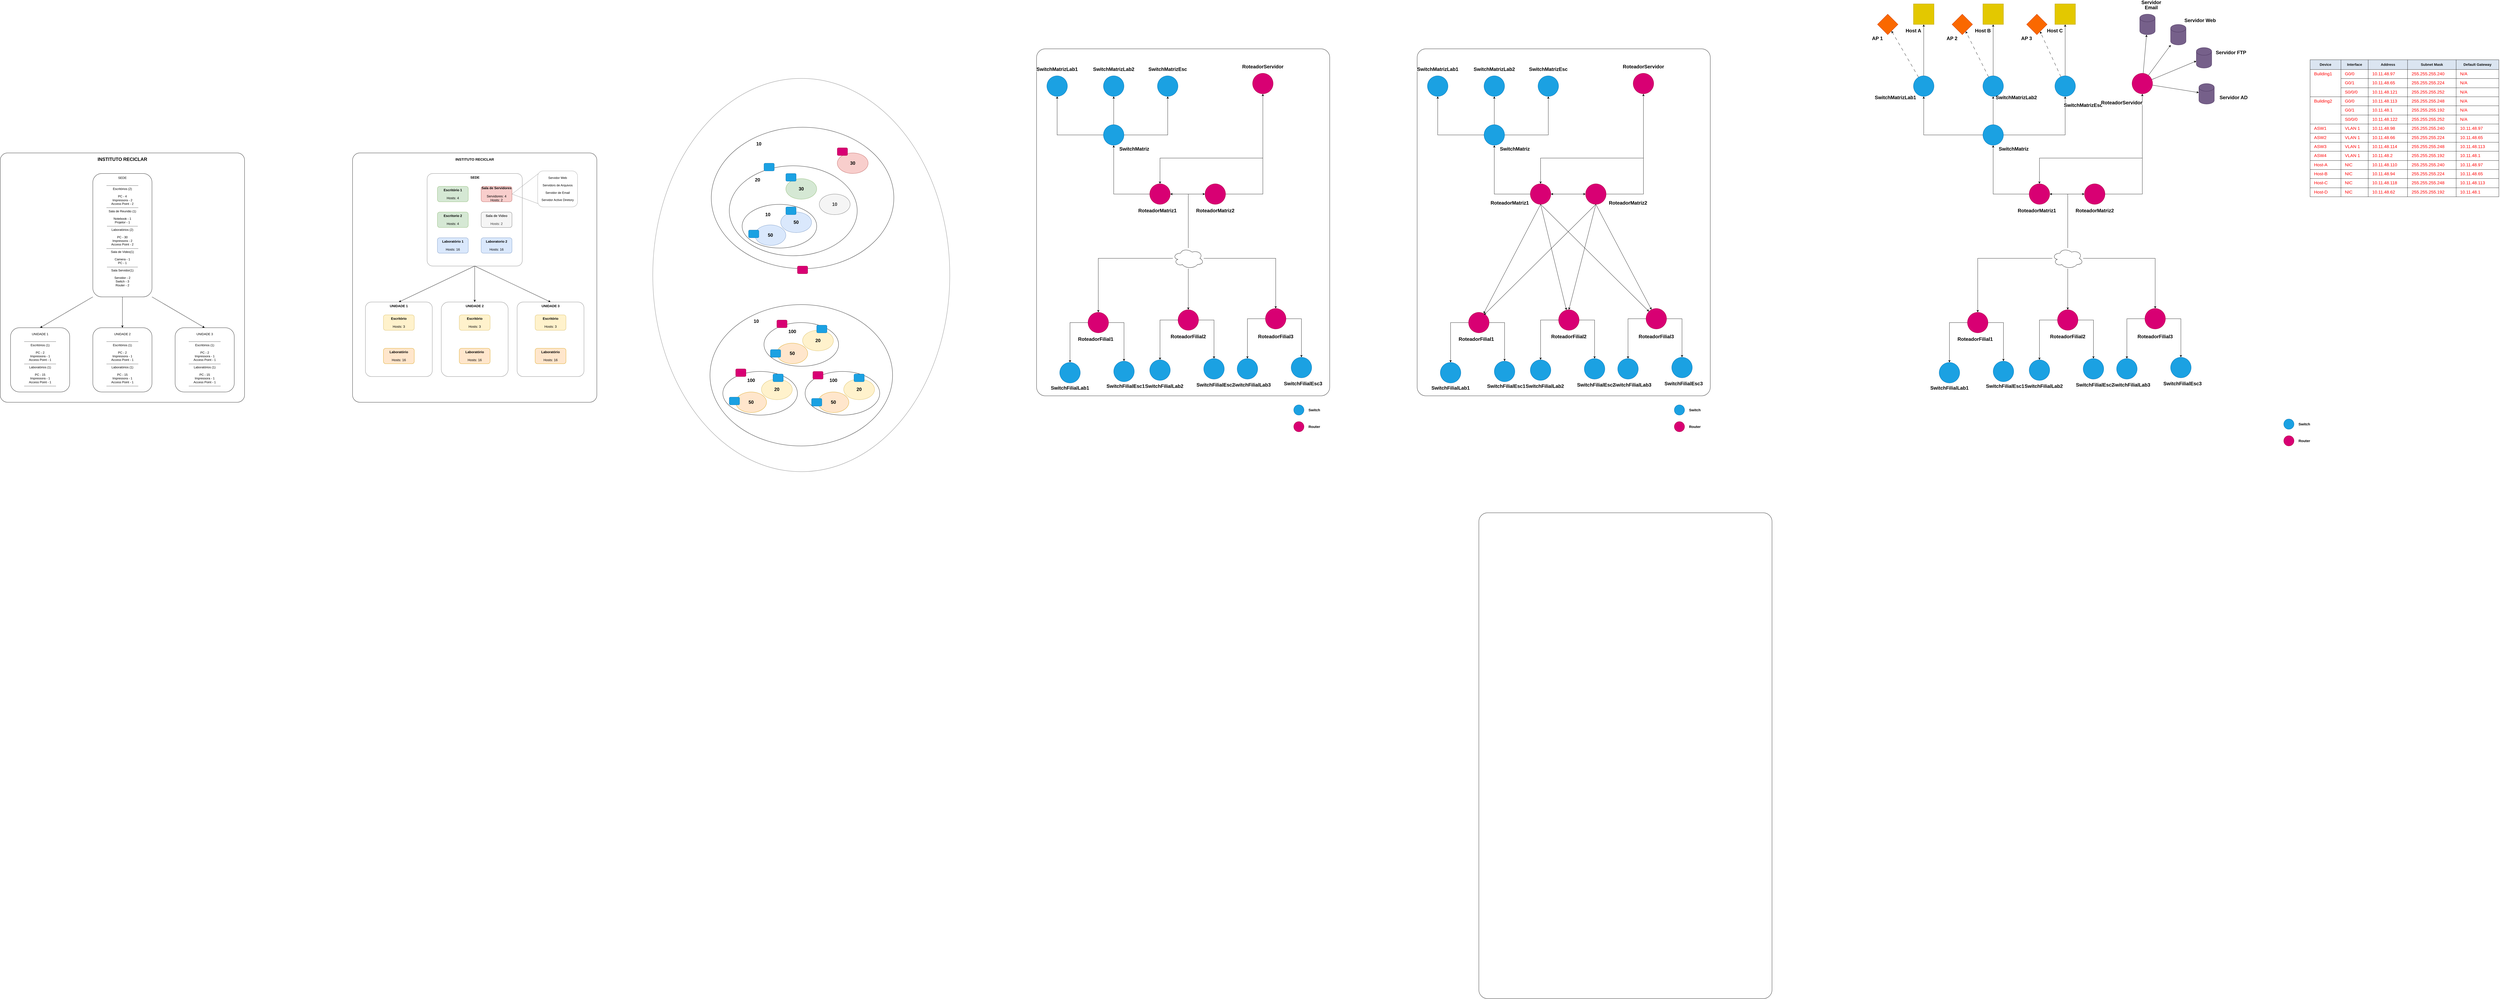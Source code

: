 <mxfile version="24.0.1" type="github">
  <diagram name="Page-1" id="ydfIUNK_gMVmEbcDhQVD">
    <mxGraphModel dx="4307" dy="2330" grid="1" gridSize="10" guides="1" tooltips="1" connect="1" arrows="1" fold="1" page="1" pageScale="1" pageWidth="850" pageHeight="1100" math="0" shadow="0">
      <root>
        <mxCell id="0" />
        <mxCell id="1" parent="0" />
        <mxCell id="fxwuEi95QCL5PJLkfZy1-147" value="" style="rounded=1;whiteSpace=wrap;html=1;gradientColor=default;fillColor=none;arcSize=3;glass=0;shadow=0;fontSize=13;" parent="1" vertex="1">
          <mxGeometry x="3980" y="-685" width="1140" height="1350" as="geometry" />
        </mxCell>
        <mxCell id="fxwuEi95QCL5PJLkfZy1-62" value="" style="ellipse;whiteSpace=wrap;html=1;fillColor=none;strokeColor=#737373;" parent="1" vertex="1">
          <mxGeometry x="2487.5" y="-570" width="1155" height="1530" as="geometry" />
        </mxCell>
        <mxCell id="fxwuEi95QCL5PJLkfZy1-61" value="" style="ellipse;whiteSpace=wrap;html=1;fillColor=none;" parent="1" vertex="1">
          <mxGeometry x="2715" y="-380" width="710" height="550" as="geometry" />
        </mxCell>
        <mxCell id="fxwuEi95QCL5PJLkfZy1-58" value="" style="ellipse;whiteSpace=wrap;html=1;fillColor=none;" parent="1" vertex="1">
          <mxGeometry x="2785" y="-230" width="497.5" height="350" as="geometry" />
        </mxCell>
        <mxCell id="fxwuEi95QCL5PJLkfZy1-45" value="" style="ellipse;whiteSpace=wrap;html=1;fillColor=none;" parent="1" vertex="1">
          <mxGeometry x="2710" y="310" width="710" height="550" as="geometry" />
        </mxCell>
        <mxCell id="fxwuEi95QCL5PJLkfZy1-9" value="" style="rounded=1;whiteSpace=wrap;html=1;gradientColor=default;fillColor=none;arcSize=3;glass=0;shadow=0;fontSize=13;" parent="1" vertex="1">
          <mxGeometry x="1320" y="-280" width="950" height="970" as="geometry" />
        </mxCell>
        <mxCell id="fxwuEi95QCL5PJLkfZy1-30" style="rounded=0;orthogonalLoop=1;jettySize=auto;html=1;entryX=0.5;entryY=0;entryDx=0;entryDy=0;exitX=0.5;exitY=1;exitDx=0;exitDy=0;fontSize=13;" parent="1" source="fxwuEi95QCL5PJLkfZy1-7" target="fxwuEi95QCL5PJLkfZy1-18" edge="1">
          <mxGeometry relative="1" as="geometry" />
        </mxCell>
        <mxCell id="fxwuEi95QCL5PJLkfZy1-31" style="edgeStyle=orthogonalEdgeStyle;rounded=0;orthogonalLoop=1;jettySize=auto;html=1;exitX=0.5;exitY=1;exitDx=0;exitDy=0;entryX=0.5;entryY=0;entryDx=0;entryDy=0;fontSize=13;" parent="1" source="fxwuEi95QCL5PJLkfZy1-7" target="fxwuEi95QCL5PJLkfZy1-22" edge="1">
          <mxGeometry relative="1" as="geometry" />
        </mxCell>
        <mxCell id="fxwuEi95QCL5PJLkfZy1-32" style="rounded=0;orthogonalLoop=1;jettySize=auto;html=1;exitX=0.5;exitY=1;exitDx=0;exitDy=0;entryX=0.5;entryY=0;entryDx=0;entryDy=0;fontSize=13;" parent="1" source="fxwuEi95QCL5PJLkfZy1-7" target="fxwuEi95QCL5PJLkfZy1-26" edge="1">
          <mxGeometry relative="1" as="geometry" />
        </mxCell>
        <mxCell id="fxwuEi95QCL5PJLkfZy1-7" value="" style="rounded=1;whiteSpace=wrap;html=1;fontSize=13;arcSize=6;strokeColor=#737373;" parent="1" vertex="1">
          <mxGeometry x="1610" y="-200" width="370" height="360" as="geometry" />
        </mxCell>
        <mxCell id="63vsSF0owmm6zfgYTDCI-8" value="" style="rounded=1;whiteSpace=wrap;html=1;gradientColor=default;fillColor=none;arcSize=3;" parent="1" vertex="1">
          <mxGeometry x="-50" y="-280" width="950" height="970" as="geometry" />
        </mxCell>
        <mxCell id="63vsSF0owmm6zfgYTDCI-5" style="rounded=0;orthogonalLoop=1;jettySize=auto;html=1;exitX=0;exitY=1;exitDx=0;exitDy=0;entryX=0.5;entryY=0;entryDx=0;entryDy=0;" parent="1" source="63vsSF0owmm6zfgYTDCI-1" target="63vsSF0owmm6zfgYTDCI-2" edge="1">
          <mxGeometry relative="1" as="geometry" />
        </mxCell>
        <mxCell id="63vsSF0owmm6zfgYTDCI-6" style="edgeStyle=orthogonalEdgeStyle;rounded=0;orthogonalLoop=1;jettySize=auto;html=1;exitX=0.5;exitY=1;exitDx=0;exitDy=0;" parent="1" source="63vsSF0owmm6zfgYTDCI-1" target="63vsSF0owmm6zfgYTDCI-4" edge="1">
          <mxGeometry relative="1" as="geometry" />
        </mxCell>
        <mxCell id="63vsSF0owmm6zfgYTDCI-7" style="rounded=0;orthogonalLoop=1;jettySize=auto;html=1;exitX=1;exitY=1;exitDx=0;exitDy=0;entryX=0.5;entryY=0;entryDx=0;entryDy=0;" parent="1" source="63vsSF0owmm6zfgYTDCI-1" target="63vsSF0owmm6zfgYTDCI-3" edge="1">
          <mxGeometry relative="1" as="geometry" />
        </mxCell>
        <mxCell id="63vsSF0owmm6zfgYTDCI-1" value="SEDE&lt;br&gt;&lt;div&gt;&lt;br&gt;&lt;/div&gt;&lt;div&gt;-------------------------------&lt;/div&gt;&lt;div&gt;&lt;span style=&quot;background-color: initial;&quot;&gt;Escritórios (2)&lt;/span&gt;&lt;br&gt;&lt;/div&gt;&lt;div&gt;&lt;br&gt;&lt;/div&gt;&lt;div&gt;PC - 4&lt;/div&gt;&lt;div&gt;Impressora - 2&lt;/div&gt;&lt;div&gt;Access Point - 2&lt;/div&gt;&lt;div&gt;&lt;span style=&quot;background-color: initial;&quot;&gt;-------------------------------&lt;/span&gt;&lt;br&gt;&lt;/div&gt;&lt;div&gt;&lt;span style=&quot;background-color: initial;&quot;&gt;Sala de Reunião (1)&lt;/span&gt;&lt;/div&gt;&lt;div&gt;&lt;span style=&quot;background-color: initial;&quot;&gt;&lt;br&gt;&lt;/span&gt;&lt;/div&gt;&lt;div&gt;&lt;span style=&quot;background-color: initial;&quot;&gt;Notebook - 1&lt;/span&gt;&lt;/div&gt;&lt;div&gt;Projetor - 1&lt;/div&gt;&lt;div&gt;------------------------------&lt;/div&gt;&lt;div&gt;Laboratórios (2)&lt;/div&gt;&lt;div&gt;&lt;br&gt;&lt;/div&gt;&lt;div&gt;PC - 30&lt;/div&gt;&lt;div&gt;Impressora - 2&lt;/div&gt;&lt;div&gt;Access Point - 2&lt;/div&gt;&lt;div&gt;-------------------------------&lt;/div&gt;&lt;div&gt;Sala de Video(1)&lt;/div&gt;&lt;div&gt;&lt;br&gt;&lt;/div&gt;&lt;div&gt;Camera - 1&lt;/div&gt;&lt;div&gt;PC - 1&lt;/div&gt;&lt;div&gt;------------------------------&lt;/div&gt;&lt;div&gt;Sala Servidor(1)&lt;/div&gt;&lt;div&gt;&lt;br&gt;&lt;/div&gt;&lt;div&gt;Servidor - 2&lt;/div&gt;&lt;div&gt;Switch - 3&lt;/div&gt;&lt;div&gt;Router - 2&lt;/div&gt;&lt;div&gt;&lt;br&gt;&lt;/div&gt;&lt;div&gt;&lt;br&gt;&lt;/div&gt;" style="rounded=1;whiteSpace=wrap;html=1;" parent="1" vertex="1">
          <mxGeometry x="310" y="-200" width="230" height="480" as="geometry" />
        </mxCell>
        <mxCell id="63vsSF0owmm6zfgYTDCI-2" value="UNIDADE 1&lt;br style=&quot;border-color: var(--border-color);&quot;&gt;&lt;div style=&quot;border-color: var(--border-color);&quot;&gt;&lt;br style=&quot;border-color: var(--border-color);&quot;&gt;&lt;/div&gt;&lt;div style=&quot;border-color: var(--border-color);&quot;&gt;-------------------------------&lt;/div&gt;&lt;div style=&quot;border-color: var(--border-color);&quot;&gt;Escritórios (1)&lt;br style=&quot;border-color: var(--border-color);&quot;&gt;&lt;/div&gt;&lt;div style=&quot;border-color: var(--border-color);&quot;&gt;&lt;br style=&quot;border-color: var(--border-color);&quot;&gt;&lt;/div&gt;&lt;div style=&quot;border-color: var(--border-color);&quot;&gt;PC - 2&lt;/div&gt;&lt;div style=&quot;border-color: var(--border-color);&quot;&gt;Impressora - 1&lt;/div&gt;&lt;div style=&quot;border-color: var(--border-color);&quot;&gt;Access Point - 1&lt;/div&gt;&lt;div style=&quot;border-color: var(--border-color);&quot;&gt;&lt;span style=&quot;border-color: var(--border-color); background-color: initial;&quot;&gt;-------------------------------&lt;/span&gt;&lt;br style=&quot;border-color: var(--border-color);&quot;&gt;&lt;/div&gt;&lt;div style=&quot;border-color: var(--border-color);&quot;&gt;Laboratórios (1)&lt;/div&gt;&lt;div style=&quot;border-color: var(--border-color);&quot;&gt;&lt;br style=&quot;border-color: var(--border-color);&quot;&gt;&lt;/div&gt;&lt;div style=&quot;border-color: var(--border-color);&quot;&gt;PC - 15&lt;/div&gt;&lt;div style=&quot;border-color: var(--border-color);&quot;&gt;Impressora - 1&lt;/div&gt;&lt;div style=&quot;border-color: var(--border-color);&quot;&gt;Access Point - 1&lt;/div&gt;&lt;div style=&quot;border-color: var(--border-color);&quot;&gt;-------------------------------&lt;/div&gt;" style="rounded=1;whiteSpace=wrap;html=1;" parent="1" vertex="1">
          <mxGeometry x="-10" y="400" width="230" height="250" as="geometry" />
        </mxCell>
        <mxCell id="63vsSF0owmm6zfgYTDCI-3" value="UNIDADE 3&lt;br style=&quot;border-color: var(--border-color);&quot;&gt;&lt;div style=&quot;border-color: var(--border-color);&quot;&gt;&lt;br style=&quot;border-color: var(--border-color);&quot;&gt;&lt;/div&gt;&lt;div style=&quot;border-color: var(--border-color);&quot;&gt;-------------------------------&lt;/div&gt;&lt;div style=&quot;border-color: var(--border-color);&quot;&gt;Escritórios (1)&lt;br style=&quot;border-color: var(--border-color);&quot;&gt;&lt;/div&gt;&lt;div style=&quot;border-color: var(--border-color);&quot;&gt;&lt;br style=&quot;border-color: var(--border-color);&quot;&gt;&lt;/div&gt;&lt;div style=&quot;border-color: var(--border-color);&quot;&gt;PC - 2&lt;/div&gt;&lt;div style=&quot;border-color: var(--border-color);&quot;&gt;Impressora - 1&lt;/div&gt;&lt;div style=&quot;border-color: var(--border-color);&quot;&gt;Access Point - 1&lt;/div&gt;&lt;div style=&quot;border-color: var(--border-color);&quot;&gt;-------------------------------&lt;br style=&quot;border-color: var(--border-color);&quot;&gt;&lt;/div&gt;&lt;div style=&quot;border-color: var(--border-color);&quot;&gt;Laboratórios (1)&lt;/div&gt;&lt;div style=&quot;border-color: var(--border-color);&quot;&gt;&lt;br style=&quot;border-color: var(--border-color);&quot;&gt;&lt;/div&gt;&lt;div style=&quot;border-color: var(--border-color);&quot;&gt;PC - 15&lt;/div&gt;&lt;div style=&quot;border-color: var(--border-color);&quot;&gt;Impressora - 1&lt;/div&gt;&lt;div style=&quot;border-color: var(--border-color);&quot;&gt;Access Point - 1&lt;/div&gt;&lt;div style=&quot;border-color: var(--border-color);&quot;&gt;-------------------------------&lt;/div&gt;" style="rounded=1;whiteSpace=wrap;html=1;" parent="1" vertex="1">
          <mxGeometry x="630" y="400" width="230" height="250" as="geometry" />
        </mxCell>
        <mxCell id="63vsSF0owmm6zfgYTDCI-4" value="UNIDADE 2&lt;br style=&quot;border-color: var(--border-color);&quot;&gt;&lt;div style=&quot;border-color: var(--border-color);&quot;&gt;&lt;br style=&quot;border-color: var(--border-color);&quot;&gt;&lt;/div&gt;&lt;div style=&quot;border-color: var(--border-color);&quot;&gt;-------------------------------&lt;/div&gt;&lt;div style=&quot;border-color: var(--border-color);&quot;&gt;Escritórios (1)&lt;br style=&quot;border-color: var(--border-color);&quot;&gt;&lt;/div&gt;&lt;div style=&quot;border-color: var(--border-color);&quot;&gt;&lt;br style=&quot;border-color: var(--border-color);&quot;&gt;&lt;/div&gt;&lt;div style=&quot;border-color: var(--border-color);&quot;&gt;PC - 2&lt;/div&gt;&lt;div style=&quot;border-color: var(--border-color);&quot;&gt;Impressora - 1&lt;/div&gt;&lt;div style=&quot;border-color: var(--border-color);&quot;&gt;Access Point - 1&lt;/div&gt;&lt;div style=&quot;border-color: var(--border-color);&quot;&gt;-------------------------------&lt;br style=&quot;border-color: var(--border-color);&quot;&gt;&lt;/div&gt;&lt;div style=&quot;border-color: var(--border-color);&quot;&gt;Laboratórios (1)&lt;/div&gt;&lt;div style=&quot;border-color: var(--border-color);&quot;&gt;&lt;br style=&quot;border-color: var(--border-color);&quot;&gt;&lt;/div&gt;&lt;div style=&quot;border-color: var(--border-color);&quot;&gt;PC - 15&lt;/div&gt;&lt;div style=&quot;border-color: var(--border-color);&quot;&gt;Impressora - 1&lt;/div&gt;&lt;div style=&quot;border-color: var(--border-color);&quot;&gt;Access Point - 1&lt;/div&gt;&lt;div style=&quot;border-color: var(--border-color);&quot;&gt;-------------------------------&lt;/div&gt;" style="rounded=1;whiteSpace=wrap;html=1;" parent="1" vertex="1">
          <mxGeometry x="310" y="400" width="230" height="250" as="geometry" />
        </mxCell>
        <mxCell id="63vsSF0owmm6zfgYTDCI-9" value="&lt;b&gt;&lt;font style=&quot;font-size: 18px;&quot;&gt;INSTITUTO RECICLAR&lt;/font&gt;&lt;/b&gt;" style="text;html=1;align=center;verticalAlign=middle;whiteSpace=wrap;rounded=0;" parent="1" vertex="1">
          <mxGeometry x="165" y="-270" width="520" height="30" as="geometry" />
        </mxCell>
        <mxCell id="fxwuEi95QCL5PJLkfZy1-1" value="&lt;b style=&quot;font-size: 13px;&quot;&gt;Escritório 1&lt;br style=&quot;font-size: 13px;&quot;&gt;&lt;/b&gt;&lt;br style=&quot;font-size: 13px;&quot;&gt;Hosts: 4" style="rounded=1;whiteSpace=wrap;html=1;fillColor=#d5e8d4;strokeColor=#82b366;fontSize=13;" parent="1" vertex="1">
          <mxGeometry x="1650" y="-150" width="120" height="60" as="geometry" />
        </mxCell>
        <mxCell id="fxwuEi95QCL5PJLkfZy1-2" value="&lt;b style=&quot;font-size: 13px;&quot;&gt;Escritorio 2&lt;br style=&quot;font-size: 13px;&quot;&gt;&lt;/b&gt;&lt;br style=&quot;font-size: 13px;&quot;&gt;Hosts: 4" style="rounded=1;whiteSpace=wrap;html=1;fillColor=#d5e8d4;strokeColor=#82b366;fontSize=13;" parent="1" vertex="1">
          <mxGeometry x="1650" y="-50" width="120" height="60" as="geometry" />
        </mxCell>
        <mxCell id="fxwuEi95QCL5PJLkfZy1-3" value="&lt;b style=&quot;font-size: 13px;&quot;&gt;Laboratório 1&lt;br style=&quot;font-size: 13px;&quot;&gt;&lt;/b&gt;&lt;br style=&quot;font-size: 13px;&quot;&gt;Hosts: 16" style="rounded=1;whiteSpace=wrap;html=1;fillColor=#dae8fc;strokeColor=#6c8ebf;fontSize=13;" parent="1" vertex="1">
          <mxGeometry x="1650" y="50" width="120" height="60" as="geometry" />
        </mxCell>
        <mxCell id="fxwuEi95QCL5PJLkfZy1-4" value="&lt;b style=&quot;font-size: 13px;&quot;&gt;Laboratorio 2&lt;br style=&quot;font-size: 13px;&quot;&gt;&lt;/b&gt;&lt;br style=&quot;font-size: 13px;&quot;&gt;Hosts: 16" style="rounded=1;whiteSpace=wrap;html=1;fillColor=#dae8fc;strokeColor=#6c8ebf;fontSize=13;" parent="1" vertex="1">
          <mxGeometry x="1820" y="50" width="120" height="60" as="geometry" />
        </mxCell>
        <mxCell id="fxwuEi95QCL5PJLkfZy1-5" value="&lt;b style=&quot;font-size: 13px;&quot;&gt;Sala de Video&lt;br style=&quot;font-size: 13px;&quot;&gt;&lt;/b&gt;&lt;br style=&quot;font-size: 13px;&quot;&gt;Hosts: 2" style="rounded=1;whiteSpace=wrap;html=1;fillColor=#f5f5f5;fontColor=#333333;strokeColor=#666666;fontSize=13;" parent="1" vertex="1">
          <mxGeometry x="1820" y="-50" width="120" height="60" as="geometry" />
        </mxCell>
        <mxCell id="fxwuEi95QCL5PJLkfZy1-6" value="&lt;b style=&quot;font-size: 13px;&quot;&gt;Sala de Servidores&lt;br style=&quot;font-size: 13px;&quot;&gt;&lt;/b&gt;&lt;br style=&quot;font-size: 13px;&quot;&gt;Servidores: 4&lt;br style=&quot;font-size: 13px;&quot;&gt;Hosts: 2" style="rounded=1;whiteSpace=wrap;html=1;fillColor=#f8cecc;strokeColor=#b85450;fontSize=13;" parent="1" vertex="1">
          <mxGeometry x="1820" y="-150" width="120" height="60" as="geometry" />
        </mxCell>
        <mxCell id="fxwuEi95QCL5PJLkfZy1-8" value="&lt;b style=&quot;font-size: 13px;&quot;&gt;&lt;font style=&quot;font-size: 13px;&quot;&gt;SEDE&lt;/font&gt;&lt;/b&gt;" style="text;html=1;align=center;verticalAlign=middle;whiteSpace=wrap;rounded=0;fontSize=13;" parent="1" vertex="1">
          <mxGeometry x="1691" y="-200" width="210" height="30" as="geometry" />
        </mxCell>
        <mxCell id="fxwuEi95QCL5PJLkfZy1-10" value="&lt;b style=&quot;&quot;&gt;&lt;font style=&quot;font-size: 14px;&quot;&gt;INSTITUTO RECICLAR&lt;/font&gt;&lt;/b&gt;" style="text;html=1;align=center;verticalAlign=middle;whiteSpace=wrap;rounded=0;fontSize=13;" parent="1" vertex="1">
          <mxGeometry x="1535" y="-270" width="520" height="30" as="geometry" />
        </mxCell>
        <mxCell id="fxwuEi95QCL5PJLkfZy1-11" value="" style="rounded=1;whiteSpace=wrap;html=1;fontSize=13;arcSize=9;strokeColor=#737373;" parent="1" vertex="1">
          <mxGeometry x="1370" y="300" width="260" height="290" as="geometry" />
        </mxCell>
        <mxCell id="fxwuEi95QCL5PJLkfZy1-12" value="&lt;b style=&quot;font-size: 13px;&quot;&gt;Escritório&lt;br style=&quot;font-size: 13px;&quot;&gt;&lt;/b&gt;&lt;br style=&quot;font-size: 13px;&quot;&gt;Hosts: 3" style="rounded=1;whiteSpace=wrap;html=1;fillColor=#fff2cc;strokeColor=#d6b656;fontSize=13;" parent="1" vertex="1">
          <mxGeometry x="1440" y="350" width="120" height="60" as="geometry" />
        </mxCell>
        <mxCell id="fxwuEi95QCL5PJLkfZy1-14" value="&lt;b style=&quot;font-size: 13px;&quot;&gt;Laboratório&lt;br style=&quot;font-size: 13px;&quot;&gt;&lt;/b&gt;&lt;br style=&quot;font-size: 13px;&quot;&gt;Hosts: 16" style="rounded=1;whiteSpace=wrap;html=1;fillColor=#ffe6cc;strokeColor=#d79b00;fontSize=13;" parent="1" vertex="1">
          <mxGeometry x="1440" y="480" width="120" height="60" as="geometry" />
        </mxCell>
        <mxCell id="fxwuEi95QCL5PJLkfZy1-18" value="&lt;b style=&quot;font-size: 13px;&quot;&gt;&lt;font style=&quot;font-size: 13px;&quot;&gt;UNIDADE 1&lt;/font&gt;&lt;/b&gt;" style="text;html=1;align=center;verticalAlign=middle;whiteSpace=wrap;rounded=0;fontSize=13;" parent="1" vertex="1">
          <mxGeometry x="1395" y="300" width="210" height="30" as="geometry" />
        </mxCell>
        <mxCell id="fxwuEi95QCL5PJLkfZy1-19" value="" style="rounded=1;whiteSpace=wrap;html=1;fontSize=13;arcSize=11;strokeColor=#737373;" parent="1" vertex="1">
          <mxGeometry x="1665" y="300" width="260" height="290" as="geometry" />
        </mxCell>
        <mxCell id="fxwuEi95QCL5PJLkfZy1-20" value="&lt;b style=&quot;font-size: 13px;&quot;&gt;Escritório&lt;br style=&quot;font-size: 13px;&quot;&gt;&lt;/b&gt;&lt;br style=&quot;font-size: 13px;&quot;&gt;Hosts: 3" style="rounded=1;whiteSpace=wrap;html=1;fillColor=#fff2cc;strokeColor=#d6b656;fontSize=13;" parent="1" vertex="1">
          <mxGeometry x="1735" y="350" width="120" height="60" as="geometry" />
        </mxCell>
        <mxCell id="fxwuEi95QCL5PJLkfZy1-21" value="&lt;b style=&quot;font-size: 13px;&quot;&gt;Laboratório&lt;br style=&quot;font-size: 13px;&quot;&gt;&lt;/b&gt;&lt;br style=&quot;font-size: 13px;&quot;&gt;Hosts: 16" style="rounded=1;whiteSpace=wrap;html=1;fillColor=#ffe6cc;strokeColor=#d79b00;fontSize=13;" parent="1" vertex="1">
          <mxGeometry x="1735" y="480" width="120" height="60" as="geometry" />
        </mxCell>
        <mxCell id="fxwuEi95QCL5PJLkfZy1-22" value="&lt;b style=&quot;font-size: 13px;&quot;&gt;&lt;font style=&quot;font-size: 13px;&quot;&gt;UNIDADE 2&lt;/font&gt;&lt;/b&gt;" style="text;html=1;align=center;verticalAlign=middle;whiteSpace=wrap;rounded=0;fontSize=13;" parent="1" vertex="1">
          <mxGeometry x="1690" y="300" width="210" height="30" as="geometry" />
        </mxCell>
        <mxCell id="fxwuEi95QCL5PJLkfZy1-23" value="" style="rounded=1;whiteSpace=wrap;html=1;fontSize=13;arcSize=9;strokeColor=#737373;" parent="1" vertex="1">
          <mxGeometry x="1960" y="300" width="260" height="290" as="geometry" />
        </mxCell>
        <mxCell id="fxwuEi95QCL5PJLkfZy1-24" value="&lt;b style=&quot;font-size: 13px;&quot;&gt;Escritório&lt;br style=&quot;font-size: 13px;&quot;&gt;&lt;/b&gt;&lt;br style=&quot;font-size: 13px;&quot;&gt;Hosts: 3" style="rounded=1;whiteSpace=wrap;html=1;fillColor=#fff2cc;strokeColor=#d6b656;fontSize=13;" parent="1" vertex="1">
          <mxGeometry x="2030" y="350" width="120" height="60" as="geometry" />
        </mxCell>
        <mxCell id="fxwuEi95QCL5PJLkfZy1-25" value="&lt;b style=&quot;font-size: 13px;&quot;&gt;Laboratório&lt;br style=&quot;font-size: 13px;&quot;&gt;&lt;/b&gt;&lt;br style=&quot;font-size: 13px;&quot;&gt;Hosts: 16" style="rounded=1;whiteSpace=wrap;html=1;fillColor=#ffe6cc;strokeColor=#d79b00;fontSize=13;" parent="1" vertex="1">
          <mxGeometry x="2030" y="480" width="120" height="60" as="geometry" />
        </mxCell>
        <mxCell id="fxwuEi95QCL5PJLkfZy1-26" value="&lt;b style=&quot;font-size: 13px;&quot;&gt;&lt;font style=&quot;font-size: 13px;&quot;&gt;UNIDADE 3&lt;/font&gt;&lt;/b&gt;" style="text;html=1;align=center;verticalAlign=middle;whiteSpace=wrap;rounded=0;fontSize=13;" parent="1" vertex="1">
          <mxGeometry x="1985" y="300" width="210" height="30" as="geometry" />
        </mxCell>
        <mxCell id="fxwuEi95QCL5PJLkfZy1-34" value="" style="ellipse;whiteSpace=wrap;html=1;fillColor=none;" parent="1" vertex="1">
          <mxGeometry x="2920" y="380" width="290" height="170" as="geometry" />
        </mxCell>
        <mxCell id="fxwuEi95QCL5PJLkfZy1-33" value="&lt;font style=&quot;font-size: 18px;&quot;&gt;&lt;b&gt;50&lt;/b&gt;&lt;/font&gt;" style="ellipse;whiteSpace=wrap;html=1;fillColor=#ffe6cc;strokeColor=#d79b00;" parent="1" vertex="1">
          <mxGeometry x="2970" y="460" width="120" height="80" as="geometry" />
        </mxCell>
        <mxCell id="fxwuEi95QCL5PJLkfZy1-35" value="&lt;font style=&quot;font-size: 18px;&quot;&gt;&lt;b&gt;20&lt;/b&gt;&lt;/font&gt;" style="ellipse;whiteSpace=wrap;html=1;fillColor=#fff2cc;strokeColor=#d6b656;" parent="1" vertex="1">
          <mxGeometry x="3070" y="410" width="120" height="80" as="geometry" />
        </mxCell>
        <mxCell id="fxwuEi95QCL5PJLkfZy1-36" value="&lt;font style=&quot;font-size: 18px;&quot;&gt;&lt;b&gt;100&lt;/b&gt;&lt;/font&gt;" style="text;html=1;align=center;verticalAlign=middle;whiteSpace=wrap;rounded=0;" parent="1" vertex="1">
          <mxGeometry x="3000" y="400" width="60" height="30" as="geometry" />
        </mxCell>
        <mxCell id="fxwuEi95QCL5PJLkfZy1-37" value="" style="ellipse;whiteSpace=wrap;html=1;fillColor=none;" parent="1" vertex="1">
          <mxGeometry x="2760" y="570" width="290" height="170" as="geometry" />
        </mxCell>
        <mxCell id="fxwuEi95QCL5PJLkfZy1-38" value="&lt;font style=&quot;font-size: 18px;&quot;&gt;&lt;b&gt;50&lt;/b&gt;&lt;/font&gt;" style="ellipse;whiteSpace=wrap;html=1;fillColor=#ffe6cc;strokeColor=#d79b00;" parent="1" vertex="1">
          <mxGeometry x="2810" y="650" width="120" height="80" as="geometry" />
        </mxCell>
        <mxCell id="fxwuEi95QCL5PJLkfZy1-39" value="&lt;b&gt;&lt;font style=&quot;font-size: 18px;&quot;&gt;20&lt;/font&gt;&lt;/b&gt;" style="ellipse;whiteSpace=wrap;html=1;fillColor=#fff2cc;strokeColor=#d6b656;" parent="1" vertex="1">
          <mxGeometry x="2910" y="600" width="120" height="80" as="geometry" />
        </mxCell>
        <mxCell id="fxwuEi95QCL5PJLkfZy1-40" value="&lt;font style=&quot;font-size: 18px;&quot;&gt;&lt;b&gt;100&lt;/b&gt;&lt;/font&gt;" style="text;html=1;align=center;verticalAlign=middle;whiteSpace=wrap;rounded=0;" parent="1" vertex="1">
          <mxGeometry x="2840" y="590" width="60" height="30" as="geometry" />
        </mxCell>
        <mxCell id="fxwuEi95QCL5PJLkfZy1-41" value="" style="ellipse;whiteSpace=wrap;html=1;fillColor=none;" parent="1" vertex="1">
          <mxGeometry x="3080" y="570" width="290" height="170" as="geometry" />
        </mxCell>
        <mxCell id="fxwuEi95QCL5PJLkfZy1-42" value="&lt;font style=&quot;font-size: 18px;&quot;&gt;&lt;b&gt;50&lt;/b&gt;&lt;/font&gt;" style="ellipse;whiteSpace=wrap;html=1;fillColor=#ffe6cc;strokeColor=#d79b00;" parent="1" vertex="1">
          <mxGeometry x="3130" y="650" width="120" height="80" as="geometry" />
        </mxCell>
        <mxCell id="fxwuEi95QCL5PJLkfZy1-43" value="&lt;font style=&quot;font-size: 18px;&quot;&gt;&lt;b&gt;20&lt;/b&gt;&lt;/font&gt;" style="ellipse;whiteSpace=wrap;html=1;fillColor=#fff2cc;strokeColor=#d6b656;" parent="1" vertex="1">
          <mxGeometry x="3230" y="600" width="120" height="80" as="geometry" />
        </mxCell>
        <mxCell id="fxwuEi95QCL5PJLkfZy1-44" value="&lt;font style=&quot;font-size: 18px;&quot;&gt;&lt;b&gt;100&lt;/b&gt;&lt;/font&gt;" style="text;html=1;align=center;verticalAlign=middle;whiteSpace=wrap;rounded=0;" parent="1" vertex="1">
          <mxGeometry x="3160" y="590" width="60" height="30" as="geometry" />
        </mxCell>
        <mxCell id="fxwuEi95QCL5PJLkfZy1-46" value="&lt;font style=&quot;font-size: 18px;&quot;&gt;&lt;b&gt;10&lt;/b&gt;&lt;/font&gt;" style="text;html=1;align=center;verticalAlign=middle;whiteSpace=wrap;rounded=0;" parent="1" vertex="1">
          <mxGeometry x="2860" y="360" width="60" height="30" as="geometry" />
        </mxCell>
        <mxCell id="fxwuEi95QCL5PJLkfZy1-47" value="&lt;font style=&quot;font-size: 18px;&quot;&gt;&lt;b&gt;30&lt;/b&gt;&lt;/font&gt;" style="ellipse;whiteSpace=wrap;html=1;fillColor=#d5e8d4;strokeColor=#82b366;" parent="1" vertex="1">
          <mxGeometry x="3005" y="-180" width="120" height="80" as="geometry" />
        </mxCell>
        <mxCell id="fxwuEi95QCL5PJLkfZy1-50" value="&lt;font style=&quot;font-size: 18px;&quot;&gt;&lt;b&gt;10&lt;/b&gt;&lt;/font&gt;" style="ellipse;whiteSpace=wrap;html=1;fillColor=#f5f5f5;fontColor=#333333;strokeColor=#666666;" parent="1" vertex="1">
          <mxGeometry x="3135" y="-120" width="120" height="80" as="geometry" />
        </mxCell>
        <mxCell id="fxwuEi95QCL5PJLkfZy1-51" value="&lt;font style=&quot;font-size: 18px;&quot;&gt;&lt;b&gt;30&lt;/b&gt;&lt;/font&gt;" style="ellipse;whiteSpace=wrap;html=1;fillColor=#f8cecc;strokeColor=#b85450;" parent="1" vertex="1">
          <mxGeometry x="3205" y="-280" width="120" height="80" as="geometry" />
        </mxCell>
        <mxCell id="fxwuEi95QCL5PJLkfZy1-54" value="" style="ellipse;whiteSpace=wrap;html=1;fillColor=none;" parent="1" vertex="1">
          <mxGeometry x="2835" y="-80" width="290" height="170" as="geometry" />
        </mxCell>
        <mxCell id="fxwuEi95QCL5PJLkfZy1-55" value="&lt;font style=&quot;font-size: 18px;&quot;&gt;&lt;b&gt;50&lt;/b&gt;&lt;/font&gt;" style="ellipse;whiteSpace=wrap;html=1;fillColor=#dae8fc;strokeColor=#6c8ebf;" parent="1" vertex="1">
          <mxGeometry x="2885" width="120" height="80" as="geometry" />
        </mxCell>
        <mxCell id="fxwuEi95QCL5PJLkfZy1-56" value="&lt;font style=&quot;font-size: 18px;&quot;&gt;&lt;b&gt;50&lt;/b&gt;&lt;/font&gt;" style="ellipse;whiteSpace=wrap;html=1;fillColor=#dae8fc;strokeColor=#6c8ebf;" parent="1" vertex="1">
          <mxGeometry x="2985" y="-50" width="120" height="80" as="geometry" />
        </mxCell>
        <mxCell id="fxwuEi95QCL5PJLkfZy1-57" value="&lt;font style=&quot;font-size: 18px;&quot;&gt;&lt;b&gt;10&lt;/b&gt;&lt;/font&gt;" style="text;html=1;align=center;verticalAlign=middle;whiteSpace=wrap;rounded=0;" parent="1" vertex="1">
          <mxGeometry x="2905" y="-55" width="60" height="30" as="geometry" />
        </mxCell>
        <mxCell id="fxwuEi95QCL5PJLkfZy1-59" value="&lt;font style=&quot;font-size: 18px;&quot;&gt;&lt;b&gt;20&lt;/b&gt;&lt;/font&gt;" style="text;html=1;align=center;verticalAlign=middle;whiteSpace=wrap;rounded=0;" parent="1" vertex="1">
          <mxGeometry x="2865" y="-190" width="60" height="30" as="geometry" />
        </mxCell>
        <mxCell id="fxwuEi95QCL5PJLkfZy1-63" value="&lt;font style=&quot;font-size: 18px;&quot;&gt;&lt;b&gt;10&lt;/b&gt;&lt;/font&gt;" style="text;html=1;align=center;verticalAlign=middle;whiteSpace=wrap;rounded=0;" parent="1" vertex="1">
          <mxGeometry x="2870" y="-330" width="60" height="30" as="geometry" />
        </mxCell>
        <mxCell id="fxwuEi95QCL5PJLkfZy1-80" value="Servidor Web&lt;br&gt;&lt;br&gt;Servidors de Arquivos&lt;br&gt;&lt;br&gt;Servidor de Email&lt;div&gt;&lt;br&gt;&lt;/div&gt;&lt;div&gt;Servidor Active Diretory&lt;/div&gt;" style="rounded=1;whiteSpace=wrap;html=1;fillColor=none;strokeColor=#9e9e9e;" parent="1" vertex="1">
          <mxGeometry x="2040" y="-210" width="155" height="140" as="geometry" />
        </mxCell>
        <mxCell id="fxwuEi95QCL5PJLkfZy1-81" value="" style="rounded=1;whiteSpace=wrap;html=1;fillColor=#d80073;fontColor=#ffffff;strokeColor=#A50040;" parent="1" vertex="1">
          <mxGeometry x="2810" y="560" width="40" height="30" as="geometry" />
        </mxCell>
        <mxCell id="fxwuEi95QCL5PJLkfZy1-84" value="" style="rounded=1;whiteSpace=wrap;html=1;fillColor=#d80073;fontColor=#ffffff;strokeColor=#A50040;" parent="1" vertex="1">
          <mxGeometry x="3110" y="570" width="40" height="30" as="geometry" />
        </mxCell>
        <mxCell id="fxwuEi95QCL5PJLkfZy1-87" value="" style="rounded=1;whiteSpace=wrap;html=1;fillColor=#d80073;fontColor=#ffffff;strokeColor=#A50040;" parent="1" vertex="1">
          <mxGeometry x="2970" y="370" width="40" height="30" as="geometry" />
        </mxCell>
        <mxCell id="fxwuEi95QCL5PJLkfZy1-90" value="" style="rounded=1;whiteSpace=wrap;html=1;fillColor=#1ba1e2;fontColor=#ffffff;strokeColor=#006EAF;" parent="1" vertex="1">
          <mxGeometry x="2785" y="670" width="40" height="30" as="geometry" />
        </mxCell>
        <mxCell id="fxwuEi95QCL5PJLkfZy1-91" value="" style="rounded=1;whiteSpace=wrap;html=1;fillColor=#1ba1e2;fontColor=#ffffff;strokeColor=#006EAF;" parent="1" vertex="1">
          <mxGeometry x="2955" y="580" width="40" height="30" as="geometry" />
        </mxCell>
        <mxCell id="fxwuEi95QCL5PJLkfZy1-92" value="" style="rounded=1;whiteSpace=wrap;html=1;fillColor=#1ba1e2;fontColor=#ffffff;strokeColor=#006EAF;" parent="1" vertex="1">
          <mxGeometry x="3105" y="675" width="40" height="30" as="geometry" />
        </mxCell>
        <mxCell id="fxwuEi95QCL5PJLkfZy1-93" value="" style="rounded=1;whiteSpace=wrap;html=1;fillColor=#1ba1e2;fontColor=#ffffff;strokeColor=#006EAF;" parent="1" vertex="1">
          <mxGeometry x="3270" y="580" width="40" height="30" as="geometry" />
        </mxCell>
        <mxCell id="fxwuEi95QCL5PJLkfZy1-94" value="" style="rounded=1;whiteSpace=wrap;html=1;fillColor=#1ba1e2;fontColor=#ffffff;strokeColor=#006EAF;" parent="1" vertex="1">
          <mxGeometry x="2945" y="485" width="40" height="30" as="geometry" />
        </mxCell>
        <mxCell id="fxwuEi95QCL5PJLkfZy1-95" value="" style="rounded=1;whiteSpace=wrap;html=1;fillColor=#1ba1e2;fontColor=#ffffff;strokeColor=#006EAF;" parent="1" vertex="1">
          <mxGeometry x="3125" y="390" width="40" height="30" as="geometry" />
        </mxCell>
        <mxCell id="fxwuEi95QCL5PJLkfZy1-96" value="" style="rounded=1;whiteSpace=wrap;html=1;fillColor=#d80073;fontColor=#ffffff;strokeColor=#A50040;" parent="1" vertex="1">
          <mxGeometry x="3050" y="160" width="40" height="30" as="geometry" />
        </mxCell>
        <mxCell id="fxwuEi95QCL5PJLkfZy1-99" value="" style="rounded=1;whiteSpace=wrap;html=1;fillColor=#1ba1e2;fontColor=#ffffff;strokeColor=#006EAF;" parent="1" vertex="1">
          <mxGeometry x="2860" y="20" width="40" height="30" as="geometry" />
        </mxCell>
        <mxCell id="fxwuEi95QCL5PJLkfZy1-100" value="" style="rounded=1;whiteSpace=wrap;html=1;fillColor=#1ba1e2;fontColor=#ffffff;strokeColor=#006EAF;" parent="1" vertex="1">
          <mxGeometry x="3005" y="-70" width="40" height="30" as="geometry" />
        </mxCell>
        <mxCell id="fxwuEi95QCL5PJLkfZy1-101" value="" style="rounded=1;whiteSpace=wrap;html=1;fillColor=#1ba1e2;fontColor=#ffffff;strokeColor=#006EAF;" parent="1" vertex="1">
          <mxGeometry x="3005" y="-200" width="40" height="30" as="geometry" />
        </mxCell>
        <mxCell id="fxwuEi95QCL5PJLkfZy1-102" value="" style="rounded=1;whiteSpace=wrap;html=1;fillColor=#d80073;fontColor=#ffffff;strokeColor=#A50040;" parent="1" vertex="1">
          <mxGeometry x="3205" y="-300" width="40" height="30" as="geometry" />
        </mxCell>
        <mxCell id="fxwuEi95QCL5PJLkfZy1-103" value="" style="rounded=1;whiteSpace=wrap;html=1;fillColor=#1ba1e2;fontColor=#ffffff;strokeColor=#006EAF;" parent="1" vertex="1">
          <mxGeometry x="2920" y="-240" width="40" height="30" as="geometry" />
        </mxCell>
        <mxCell id="fxwuEi95QCL5PJLkfZy1-112" style="edgeStyle=orthogonalEdgeStyle;rounded=0;orthogonalLoop=1;jettySize=auto;html=1;entryX=0.5;entryY=0;entryDx=0;entryDy=0;" parent="1" source="fxwuEi95QCL5PJLkfZy1-106" target="fxwuEi95QCL5PJLkfZy1-107" edge="1">
          <mxGeometry relative="1" as="geometry" />
        </mxCell>
        <mxCell id="fxwuEi95QCL5PJLkfZy1-113" style="edgeStyle=orthogonalEdgeStyle;rounded=0;orthogonalLoop=1;jettySize=auto;html=1;entryX=0.5;entryY=0;entryDx=0;entryDy=0;" parent="1" source="oNMFXW8xzhe--6NTKQjT-1" target="fxwuEi95QCL5PJLkfZy1-108" edge="1">
          <mxGeometry relative="1" as="geometry" />
        </mxCell>
        <mxCell id="oNMFXW8xzhe--6NTKQjT-3" style="edgeStyle=orthogonalEdgeStyle;rounded=0;orthogonalLoop=1;jettySize=auto;html=1;exitX=1;exitY=0.5;exitDx=0;exitDy=0;entryX=0;entryY=0.5;entryDx=0;entryDy=0;endArrow=classic;endFill=1;jumpStyle=none;curved=0;" parent="1" source="fxwuEi95QCL5PJLkfZy1-106" target="oNMFXW8xzhe--6NTKQjT-1" edge="1">
          <mxGeometry relative="1" as="geometry" />
        </mxCell>
        <mxCell id="fxwuEi95QCL5PJLkfZy1-106" value="" style="ellipse;whiteSpace=wrap;html=1;aspect=fixed;fillColor=#d80073;fontColor=#ffffff;strokeColor=#A50040;" parent="1" vertex="1">
          <mxGeometry x="4420" y="-160" width="80" height="80" as="geometry" />
        </mxCell>
        <mxCell id="fxwuEi95QCL5PJLkfZy1-114" style="edgeStyle=orthogonalEdgeStyle;rounded=0;orthogonalLoop=1;jettySize=auto;html=1;entryX=0.5;entryY=0;entryDx=0;entryDy=0;" parent="1" source="fxwuEi95QCL5PJLkfZy1-107" target="fxwuEi95QCL5PJLkfZy1-109" edge="1">
          <mxGeometry relative="1" as="geometry" />
        </mxCell>
        <mxCell id="fxwuEi95QCL5PJLkfZy1-115" style="edgeStyle=orthogonalEdgeStyle;rounded=0;orthogonalLoop=1;jettySize=auto;html=1;" parent="1" source="fxwuEi95QCL5PJLkfZy1-107" target="fxwuEi95QCL5PJLkfZy1-110" edge="1">
          <mxGeometry relative="1" as="geometry" />
        </mxCell>
        <mxCell id="fxwuEi95QCL5PJLkfZy1-116" style="edgeStyle=orthogonalEdgeStyle;rounded=0;orthogonalLoop=1;jettySize=auto;html=1;entryX=0.5;entryY=0;entryDx=0;entryDy=0;" parent="1" source="fxwuEi95QCL5PJLkfZy1-107" target="fxwuEi95QCL5PJLkfZy1-111" edge="1">
          <mxGeometry relative="1" as="geometry" />
        </mxCell>
        <mxCell id="fxwuEi95QCL5PJLkfZy1-107" value="" style="ellipse;whiteSpace=wrap;html=1;aspect=fixed;direction=west;fillColor=#1ba1e2;fontColor=#ffffff;strokeColor=#006EAF;" parent="1" vertex="1">
          <mxGeometry x="4240" y="-390" width="80" height="80" as="geometry" />
        </mxCell>
        <mxCell id="oNMFXW8xzhe--6NTKQjT-13" style="edgeStyle=orthogonalEdgeStyle;rounded=0;orthogonalLoop=1;jettySize=auto;html=1;" parent="1" source="fxwuEi95QCL5PJLkfZy1-108" target="fxwuEi95QCL5PJLkfZy1-106" edge="1">
          <mxGeometry relative="1" as="geometry">
            <Array as="points">
              <mxPoint x="4860" y="-260" />
              <mxPoint x="4460" y="-260" />
            </Array>
          </mxGeometry>
        </mxCell>
        <mxCell id="fxwuEi95QCL5PJLkfZy1-108" value="" style="ellipse;whiteSpace=wrap;html=1;aspect=fixed;fillColor=#d80073;strokeColor=#A50040;direction=west;fontColor=#ffffff;" parent="1" vertex="1">
          <mxGeometry x="4820" y="-590" width="80" height="80" as="geometry" />
        </mxCell>
        <mxCell id="fxwuEi95QCL5PJLkfZy1-109" value="" style="ellipse;whiteSpace=wrap;html=1;aspect=fixed;fillColor=#1ba1e2;strokeColor=#006EAF;direction=west;fontColor=#ffffff;" parent="1" vertex="1">
          <mxGeometry x="4020" y="-580" width="80" height="80" as="geometry" />
        </mxCell>
        <mxCell id="fxwuEi95QCL5PJLkfZy1-110" value="" style="ellipse;whiteSpace=wrap;html=1;aspect=fixed;fillColor=#1ba1e2;strokeColor=#006EAF;fontColor=#ffffff;" parent="1" vertex="1">
          <mxGeometry x="4240" y="-580" width="80" height="80" as="geometry" />
        </mxCell>
        <mxCell id="fxwuEi95QCL5PJLkfZy1-111" value="" style="ellipse;whiteSpace=wrap;html=1;aspect=fixed;fillColor=#1ba1e2;strokeColor=#006EAF;direction=west;fontColor=#ffffff;" parent="1" vertex="1">
          <mxGeometry x="4450" y="-580" width="80" height="80" as="geometry" />
        </mxCell>
        <mxCell id="fxwuEi95QCL5PJLkfZy1-138" style="edgeStyle=orthogonalEdgeStyle;rounded=0;orthogonalLoop=1;jettySize=auto;html=1;" parent="1" source="fxwuEi95QCL5PJLkfZy1-119" target="fxwuEi95QCL5PJLkfZy1-132" edge="1">
          <mxGeometry relative="1" as="geometry" />
        </mxCell>
        <mxCell id="fxwuEi95QCL5PJLkfZy1-139" style="edgeStyle=orthogonalEdgeStyle;rounded=0;orthogonalLoop=1;jettySize=auto;html=1;" parent="1" source="fxwuEi95QCL5PJLkfZy1-119" target="fxwuEi95QCL5PJLkfZy1-121" edge="1">
          <mxGeometry relative="1" as="geometry" />
        </mxCell>
        <mxCell id="fxwuEi95QCL5PJLkfZy1-140" style="edgeStyle=orthogonalEdgeStyle;rounded=0;orthogonalLoop=1;jettySize=auto;html=1;" parent="1" source="fxwuEi95QCL5PJLkfZy1-119" target="fxwuEi95QCL5PJLkfZy1-135" edge="1">
          <mxGeometry relative="1" as="geometry" />
        </mxCell>
        <mxCell id="oNMFXW8xzhe--6NTKQjT-8" style="edgeStyle=orthogonalEdgeStyle;rounded=0;orthogonalLoop=1;jettySize=auto;html=1;endArrow=none;endFill=0;" parent="1" source="fxwuEi95QCL5PJLkfZy1-119" edge="1">
          <mxGeometry relative="1" as="geometry">
            <mxPoint x="4570" y="-120" as="targetPoint" />
          </mxGeometry>
        </mxCell>
        <mxCell id="fxwuEi95QCL5PJLkfZy1-119" value="" style="ellipse;shape=cloud;whiteSpace=wrap;html=1;" parent="1" vertex="1">
          <mxGeometry x="4510" y="90" width="120" height="80" as="geometry" />
        </mxCell>
        <mxCell id="fxwuEi95QCL5PJLkfZy1-141" style="edgeStyle=orthogonalEdgeStyle;rounded=0;orthogonalLoop=1;jettySize=auto;html=1;entryX=0.5;entryY=0;entryDx=0;entryDy=0;" parent="1" source="fxwuEi95QCL5PJLkfZy1-121" target="fxwuEi95QCL5PJLkfZy1-124" edge="1">
          <mxGeometry relative="1" as="geometry" />
        </mxCell>
        <mxCell id="fxwuEi95QCL5PJLkfZy1-142" style="edgeStyle=orthogonalEdgeStyle;rounded=0;orthogonalLoop=1;jettySize=auto;html=1;entryX=0.5;entryY=0;entryDx=0;entryDy=0;" parent="1" source="fxwuEi95QCL5PJLkfZy1-121" target="fxwuEi95QCL5PJLkfZy1-125" edge="1">
          <mxGeometry relative="1" as="geometry" />
        </mxCell>
        <mxCell id="fxwuEi95QCL5PJLkfZy1-121" value="" style="ellipse;whiteSpace=wrap;html=1;aspect=fixed;fillColor=#d80073;fontColor=#ffffff;strokeColor=#A50040;" parent="1" vertex="1">
          <mxGeometry x="4180" y="340" width="80" height="80" as="geometry" />
        </mxCell>
        <mxCell id="fxwuEi95QCL5PJLkfZy1-124" value="" style="ellipse;whiteSpace=wrap;html=1;aspect=fixed;fillColor=#1ba1e2;fontColor=#ffffff;strokeColor=#006EAF;" parent="1" vertex="1">
          <mxGeometry x="4070" y="535" width="80" height="80" as="geometry" />
        </mxCell>
        <mxCell id="fxwuEi95QCL5PJLkfZy1-125" value="" style="ellipse;whiteSpace=wrap;html=1;aspect=fixed;fillColor=#1ba1e2;fontColor=#ffffff;strokeColor=#006EAF;" parent="1" vertex="1">
          <mxGeometry x="4280" y="530" width="80" height="80" as="geometry" />
        </mxCell>
        <mxCell id="fxwuEi95QCL5PJLkfZy1-143" style="edgeStyle=orthogonalEdgeStyle;rounded=0;orthogonalLoop=1;jettySize=auto;html=1;" parent="1" source="fxwuEi95QCL5PJLkfZy1-132" target="fxwuEi95QCL5PJLkfZy1-133" edge="1">
          <mxGeometry relative="1" as="geometry" />
        </mxCell>
        <mxCell id="fxwuEi95QCL5PJLkfZy1-144" style="edgeStyle=orthogonalEdgeStyle;rounded=0;orthogonalLoop=1;jettySize=auto;html=1;" parent="1" source="fxwuEi95QCL5PJLkfZy1-132" target="fxwuEi95QCL5PJLkfZy1-134" edge="1">
          <mxGeometry relative="1" as="geometry" />
        </mxCell>
        <mxCell id="fxwuEi95QCL5PJLkfZy1-132" value="" style="ellipse;whiteSpace=wrap;html=1;aspect=fixed;fillColor=#d80073;fontColor=#ffffff;strokeColor=#A50040;" parent="1" vertex="1">
          <mxGeometry x="4530" y="330" width="80" height="80" as="geometry" />
        </mxCell>
        <mxCell id="fxwuEi95QCL5PJLkfZy1-133" value="" style="ellipse;whiteSpace=wrap;html=1;aspect=fixed;fillColor=#1ba1e2;fontColor=#ffffff;strokeColor=#006EAF;" parent="1" vertex="1">
          <mxGeometry x="4420" y="525" width="80" height="80" as="geometry" />
        </mxCell>
        <mxCell id="fxwuEi95QCL5PJLkfZy1-134" value="" style="ellipse;whiteSpace=wrap;html=1;aspect=fixed;fillColor=#1ba1e2;fontColor=#ffffff;strokeColor=#006EAF;" parent="1" vertex="1">
          <mxGeometry x="4630" y="520" width="80" height="80" as="geometry" />
        </mxCell>
        <mxCell id="fxwuEi95QCL5PJLkfZy1-145" style="edgeStyle=orthogonalEdgeStyle;rounded=0;orthogonalLoop=1;jettySize=auto;html=1;entryX=0.5;entryY=0;entryDx=0;entryDy=0;" parent="1" source="fxwuEi95QCL5PJLkfZy1-135" target="fxwuEi95QCL5PJLkfZy1-136" edge="1">
          <mxGeometry relative="1" as="geometry" />
        </mxCell>
        <mxCell id="fxwuEi95QCL5PJLkfZy1-146" style="edgeStyle=orthogonalEdgeStyle;rounded=0;orthogonalLoop=1;jettySize=auto;html=1;" parent="1" source="fxwuEi95QCL5PJLkfZy1-135" target="fxwuEi95QCL5PJLkfZy1-137" edge="1">
          <mxGeometry relative="1" as="geometry" />
        </mxCell>
        <mxCell id="fxwuEi95QCL5PJLkfZy1-135" value="" style="ellipse;whiteSpace=wrap;html=1;aspect=fixed;fillColor=#d80073;fontColor=#ffffff;strokeColor=#A50040;" parent="1" vertex="1">
          <mxGeometry x="4870" y="325" width="80" height="80" as="geometry" />
        </mxCell>
        <mxCell id="fxwuEi95QCL5PJLkfZy1-136" value="" style="ellipse;whiteSpace=wrap;html=1;aspect=fixed;fillColor=#1ba1e2;fontColor=#ffffff;strokeColor=#006EAF;" parent="1" vertex="1">
          <mxGeometry x="4760" y="520" width="80" height="80" as="geometry" />
        </mxCell>
        <mxCell id="fxwuEi95QCL5PJLkfZy1-137" value="" style="ellipse;whiteSpace=wrap;html=1;aspect=fixed;fillColor=#1ba1e2;fontColor=#ffffff;strokeColor=#006EAF;" parent="1" vertex="1">
          <mxGeometry x="4970" y="515" width="80" height="80" as="geometry" />
        </mxCell>
        <mxCell id="fxwuEi95QCL5PJLkfZy1-148" value="&lt;span style=&quot;-webkit-user-drag: none; -webkit-tap-highlight-color: transparent; margin: 0px; padding: 0px; user-select: text; background-color: rgb(255, 255, 255); line-height: 18px; font-family: Calibri, Calibri_MSFontService, sans-serif; font-variant-ligatures: none !important;&quot; class=&quot;TextRun SCXW143231816 BCX0&quot; lang=&quot;PT-PT&quot; data-contrast=&quot;none&quot;&gt;&lt;/span&gt;&lt;span style=&quot;-webkit-user-drag: none; -webkit-tap-highlight-color: transparent; margin: 0px; padding: 0px; user-select: text; background-color: rgb(255, 255, 255); line-height: 18px; font-family: Calibri, Calibri_MSFontService, sans-serif;&quot; data-ccp-props=&quot;{&amp;quot;134233117&amp;quot;:false,&amp;quot;134233118&amp;quot;:false,&amp;quot;335551550&amp;quot;:2,&amp;quot;335551620&amp;quot;:2,&amp;quot;335559738&amp;quot;:0,&amp;quot;335559739&amp;quot;:0}&quot; class=&quot;EOP SCXW143231816 BCX0&quot;&gt;&lt;font style=&quot;font-size: 19px;&quot;&gt;&lt;b&gt;SwitchMatrizLab1&lt;/b&gt;&lt;/font&gt;&lt;/span&gt;" style="text;html=1;align=center;verticalAlign=middle;whiteSpace=wrap;rounded=0;" parent="1" vertex="1">
          <mxGeometry x="4030" y="-620" width="60" height="30" as="geometry" />
        </mxCell>
        <mxCell id="fxwuEi95QCL5PJLkfZy1-149" value="&lt;span style=&quot;-webkit-user-drag: none; -webkit-tap-highlight-color: transparent; margin: 0px; padding: 0px; user-select: text; background-color: rgb(255, 255, 255); line-height: 18px; font-family: Calibri, Calibri_MSFontService, sans-serif; font-variant-ligatures: none !important;&quot; class=&quot;TextRun SCXW143231816 BCX0&quot; lang=&quot;PT-PT&quot; data-contrast=&quot;none&quot;&gt;&lt;/span&gt;&lt;span style=&quot;-webkit-user-drag: none; -webkit-tap-highlight-color: transparent; margin: 0px; padding: 0px; user-select: text; background-color: rgb(255, 255, 255); line-height: 18px; font-family: Calibri, Calibri_MSFontService, sans-serif;&quot; data-ccp-props=&quot;{&amp;quot;134233117&amp;quot;:false,&amp;quot;134233118&amp;quot;:false,&amp;quot;335551550&amp;quot;:2,&amp;quot;335551620&amp;quot;:2,&amp;quot;335559738&amp;quot;:0,&amp;quot;335559739&amp;quot;:0}&quot; class=&quot;EOP SCXW143231816 BCX0&quot;&gt;&lt;font style=&quot;font-size: 19px;&quot;&gt;&lt;b&gt;SwitchMatrizLab2&lt;/b&gt;&lt;/font&gt;&lt;/span&gt;" style="text;html=1;align=center;verticalAlign=middle;whiteSpace=wrap;rounded=0;" parent="1" vertex="1">
          <mxGeometry x="4250" y="-620" width="60" height="30" as="geometry" />
        </mxCell>
        <mxCell id="fxwuEi95QCL5PJLkfZy1-150" value="&lt;span style=&quot;-webkit-user-drag: none; -webkit-tap-highlight-color: transparent; margin: 0px; padding: 0px; user-select: text; background-color: rgb(255, 255, 255); line-height: 18px; font-family: Calibri, Calibri_MSFontService, sans-serif; font-variant-ligatures: none !important;&quot; class=&quot;TextRun SCXW143231816 BCX0&quot; lang=&quot;PT-PT&quot; data-contrast=&quot;none&quot;&gt;&lt;/span&gt;&lt;span style=&quot;-webkit-user-drag: none; -webkit-tap-highlight-color: transparent; margin: 0px; padding: 0px; user-select: text; background-color: rgb(255, 255, 255); line-height: 18px; font-family: Calibri, Calibri_MSFontService, sans-serif;&quot; data-ccp-props=&quot;{&amp;quot;134233117&amp;quot;:false,&amp;quot;134233118&amp;quot;:false,&amp;quot;335551550&amp;quot;:2,&amp;quot;335551620&amp;quot;:2,&amp;quot;335559738&amp;quot;:0,&amp;quot;335559739&amp;quot;:0}&quot; class=&quot;EOP SCXW143231816 BCX0&quot;&gt;&lt;font style=&quot;font-size: 19px;&quot;&gt;&lt;b&gt;SwitchMatrizEsc&lt;/b&gt;&lt;/font&gt;&lt;/span&gt;" style="text;html=1;align=center;verticalAlign=middle;whiteSpace=wrap;rounded=0;" parent="1" vertex="1">
          <mxGeometry x="4460" y="-620" width="60" height="30" as="geometry" />
        </mxCell>
        <mxCell id="fxwuEi95QCL5PJLkfZy1-151" value="&lt;span style=&quot;-webkit-user-drag: none; -webkit-tap-highlight-color: transparent; margin: 0px; padding: 0px; user-select: text; background-color: rgb(255, 255, 255); line-height: 18px; font-family: Calibri, Calibri_MSFontService, sans-serif; font-variant-ligatures: none !important;&quot; class=&quot;TextRun SCXW143231816 BCX0&quot; lang=&quot;PT-PT&quot; data-contrast=&quot;none&quot;&gt;&lt;/span&gt;&lt;span style=&quot;-webkit-user-drag: none; -webkit-tap-highlight-color: transparent; margin: 0px; padding: 0px; user-select: text; background-color: rgb(255, 255, 255); line-height: 18px; font-family: Calibri, Calibri_MSFontService, sans-serif;&quot; data-ccp-props=&quot;{&amp;quot;134233117&amp;quot;:false,&amp;quot;134233118&amp;quot;:false,&amp;quot;335551550&amp;quot;:2,&amp;quot;335551620&amp;quot;:2,&amp;quot;335559738&amp;quot;:0,&amp;quot;335559739&amp;quot;:0}&quot; class=&quot;EOP SCXW143231816 BCX0&quot;&gt;&lt;font style=&quot;font-size: 19px;&quot;&gt;&lt;b&gt;SwitchMatriz&lt;/b&gt;&lt;/font&gt;&lt;/span&gt;" style="text;html=1;align=center;verticalAlign=middle;whiteSpace=wrap;rounded=0;" parent="1" vertex="1">
          <mxGeometry x="4330" y="-310" width="60" height="30" as="geometry" />
        </mxCell>
        <mxCell id="fxwuEi95QCL5PJLkfZy1-152" value="&lt;b style=&quot;border-color: var(--border-color); font-family: Calibri, Calibri_MSFontService, sans-serif; font-size: 19px; background-color: rgb(255, 255, 255);&quot;&gt;SwitchFilialLab1&lt;/b&gt;" style="text;html=1;align=center;verticalAlign=middle;whiteSpace=wrap;rounded=0;" parent="1" vertex="1">
          <mxGeometry x="4080" y="620" width="60" height="30" as="geometry" />
        </mxCell>
        <mxCell id="fxwuEi95QCL5PJLkfZy1-153" value="&lt;b style=&quot;border-color: var(--border-color); color: rgb(0, 0, 0); font-style: normal; font-variant-ligatures: normal; font-variant-caps: normal; letter-spacing: normal; orphans: 2; text-align: center; text-indent: 0px; text-transform: none; widows: 2; word-spacing: 0px; -webkit-text-stroke-width: 0px; text-decoration-thickness: initial; text-decoration-style: initial; text-decoration-color: initial; font-family: Calibri, Calibri_MSFontService, sans-serif; font-size: 19px; background-color: rgb(255, 255, 255);&quot;&gt;SwitchFilialLab2&lt;/b&gt;" style="text;whiteSpace=wrap;html=1;" parent="1" vertex="1">
          <mxGeometry x="4400" y="610" width="160" height="50" as="geometry" />
        </mxCell>
        <mxCell id="fxwuEi95QCL5PJLkfZy1-154" value="&lt;b style=&quot;border-color: var(--border-color); color: rgb(0, 0, 0); font-style: normal; font-variant-ligatures: normal; font-variant-caps: normal; letter-spacing: normal; orphans: 2; text-align: center; text-indent: 0px; text-transform: none; widows: 2; word-spacing: 0px; -webkit-text-stroke-width: 0px; text-decoration-thickness: initial; text-decoration-style: initial; text-decoration-color: initial; font-family: Calibri, Calibri_MSFontService, sans-serif; font-size: 19px; background-color: rgb(255, 255, 255);&quot;&gt;SwitchFilialLab3&lt;/b&gt;" style="text;whiteSpace=wrap;html=1;" parent="1" vertex="1">
          <mxGeometry x="4740" y="605" width="160" height="50" as="geometry" />
        </mxCell>
        <mxCell id="fxwuEi95QCL5PJLkfZy1-155" value="&lt;b style=&quot;border-color: var(--border-color); color: rgb(0, 0, 0); font-style: normal; font-variant-ligatures: normal; font-variant-caps: normal; letter-spacing: normal; orphans: 2; text-align: center; text-indent: 0px; text-transform: none; widows: 2; word-spacing: 0px; -webkit-text-stroke-width: 0px; text-decoration-thickness: initial; text-decoration-style: initial; text-decoration-color: initial; font-family: Calibri, Calibri_MSFontService, sans-serif; font-size: 19px; background-color: rgb(255, 255, 255);&quot;&gt;SwitchFilialEsc2&lt;/b&gt;" style="text;whiteSpace=wrap;html=1;" parent="1" vertex="1">
          <mxGeometry x="4600" y="605" width="160" height="50" as="geometry" />
        </mxCell>
        <mxCell id="fxwuEi95QCL5PJLkfZy1-156" value="&lt;b style=&quot;border-color: var(--border-color); color: rgb(0, 0, 0); font-style: normal; font-variant-ligatures: normal; font-variant-caps: normal; letter-spacing: normal; orphans: 2; text-align: center; text-indent: 0px; text-transform: none; widows: 2; word-spacing: 0px; -webkit-text-stroke-width: 0px; text-decoration-thickness: initial; text-decoration-style: initial; text-decoration-color: initial; font-family: Calibri, Calibri_MSFontService, sans-serif; font-size: 19px; background-color: rgb(255, 255, 255);&quot;&gt;SwitchFilialEsc1&lt;/b&gt;" style="text;whiteSpace=wrap;html=1;" parent="1" vertex="1">
          <mxGeometry x="4250" y="610" width="160" height="50" as="geometry" />
        </mxCell>
        <mxCell id="fxwuEi95QCL5PJLkfZy1-157" value="&lt;b style=&quot;border-color: var(--border-color); color: rgb(0, 0, 0); font-style: normal; font-variant-ligatures: normal; font-variant-caps: normal; letter-spacing: normal; orphans: 2; text-align: center; text-indent: 0px; text-transform: none; widows: 2; word-spacing: 0px; -webkit-text-stroke-width: 0px; text-decoration-thickness: initial; text-decoration-style: initial; text-decoration-color: initial; font-family: Calibri, Calibri_MSFontService, sans-serif; font-size: 19px; background-color: rgb(255, 255, 255);&quot;&gt;SwitchFilialEsc3&lt;/b&gt;" style="text;whiteSpace=wrap;html=1;" parent="1" vertex="1">
          <mxGeometry x="4940" y="600" width="160" height="50" as="geometry" />
        </mxCell>
        <mxCell id="fxwuEi95QCL5PJLkfZy1-158" value="&lt;span style=&quot;-webkit-user-drag: none; -webkit-tap-highlight-color: transparent; margin: 0px; padding: 0px; user-select: text; background-color: rgb(255, 255, 255); line-height: 18px; font-family: Calibri, Calibri_MSFontService, sans-serif;&quot; data-ccp-props=&quot;{&amp;quot;134233117&amp;quot;:false,&amp;quot;134233118&amp;quot;:false,&amp;quot;335551550&amp;quot;:2,&amp;quot;335551620&amp;quot;:2,&amp;quot;335559738&amp;quot;:0,&amp;quot;335559739&amp;quot;:0}&quot; class=&quot;EOP SCXW143231816 BCX0&quot;&gt;&lt;font style=&quot;font-size: 19px;&quot;&gt;&lt;b&gt;RoteadorMatriz1&lt;/b&gt;&lt;/font&gt;&lt;/span&gt;" style="text;html=1;align=center;verticalAlign=middle;whiteSpace=wrap;rounded=0;" parent="1" vertex="1">
          <mxGeometry x="4420" y="-70" width="60" height="30" as="geometry" />
        </mxCell>
        <mxCell id="fxwuEi95QCL5PJLkfZy1-159" value="&lt;span style=&quot;-webkit-user-drag: none; -webkit-tap-highlight-color: transparent; margin: 0px; padding: 0px; user-select: text; background-color: rgb(255, 255, 255); line-height: 18px; font-family: Calibri, Calibri_MSFontService, sans-serif;&quot; data-ccp-props=&quot;{&amp;quot;134233117&amp;quot;:false,&amp;quot;134233118&amp;quot;:false,&amp;quot;335551550&amp;quot;:2,&amp;quot;335551620&amp;quot;:2,&amp;quot;335559738&amp;quot;:0,&amp;quot;335559739&amp;quot;:0}&quot; class=&quot;EOP SCXW143231816 BCX0&quot;&gt;&lt;font style=&quot;font-size: 19px;&quot;&gt;&lt;b&gt;RoteadorServidor&lt;/b&gt;&lt;/font&gt;&lt;/span&gt;" style="text;html=1;align=center;verticalAlign=middle;whiteSpace=wrap;rounded=0;" parent="1" vertex="1">
          <mxGeometry x="4830" y="-630" width="60" height="30" as="geometry" />
        </mxCell>
        <mxCell id="fxwuEi95QCL5PJLkfZy1-160" value="&lt;span style=&quot;-webkit-user-drag: none; -webkit-tap-highlight-color: transparent; margin: 0px; padding: 0px; user-select: text; background-color: rgb(255, 255, 255); line-height: 18px; font-family: Calibri, Calibri_MSFontService, sans-serif;&quot; data-ccp-props=&quot;{&amp;quot;134233117&amp;quot;:false,&amp;quot;134233118&amp;quot;:false,&amp;quot;335551550&amp;quot;:2,&amp;quot;335551620&amp;quot;:2,&amp;quot;335559738&amp;quot;:0,&amp;quot;335559739&amp;quot;:0}&quot; class=&quot;EOP SCXW143231816 BCX0&quot;&gt;&lt;font style=&quot;font-size: 19px;&quot;&gt;&lt;b&gt;RoteadorFilial1&lt;/b&gt;&lt;/font&gt;&lt;/span&gt;" style="text;html=1;align=center;verticalAlign=middle;whiteSpace=wrap;rounded=0;" parent="1" vertex="1">
          <mxGeometry x="4180" y="430" width="60" height="30" as="geometry" />
        </mxCell>
        <mxCell id="fxwuEi95QCL5PJLkfZy1-161" value="&lt;span style=&quot;-webkit-user-drag: none; -webkit-tap-highlight-color: transparent; margin: 0px; padding: 0px; user-select: text; background-color: rgb(255, 255, 255); line-height: 18px; font-family: Calibri, Calibri_MSFontService, sans-serif;&quot; data-ccp-props=&quot;{&amp;quot;134233117&amp;quot;:false,&amp;quot;134233118&amp;quot;:false,&amp;quot;335551550&amp;quot;:2,&amp;quot;335551620&amp;quot;:2,&amp;quot;335559738&amp;quot;:0,&amp;quot;335559739&amp;quot;:0}&quot; class=&quot;EOP SCXW143231816 BCX0&quot;&gt;&lt;font style=&quot;font-size: 19px;&quot;&gt;&lt;b&gt;RoteadorFilial2&lt;/b&gt;&lt;/font&gt;&lt;/span&gt;" style="text;html=1;align=center;verticalAlign=middle;whiteSpace=wrap;rounded=0;" parent="1" vertex="1">
          <mxGeometry x="4540" y="420" width="60" height="30" as="geometry" />
        </mxCell>
        <mxCell id="fxwuEi95QCL5PJLkfZy1-162" value="&lt;span style=&quot;-webkit-user-drag: none; -webkit-tap-highlight-color: transparent; margin: 0px; padding: 0px; user-select: text; background-color: rgb(255, 255, 255); line-height: 18px; font-family: Calibri, Calibri_MSFontService, sans-serif;&quot; data-ccp-props=&quot;{&amp;quot;134233117&amp;quot;:false,&amp;quot;134233118&amp;quot;:false,&amp;quot;335551550&amp;quot;:2,&amp;quot;335551620&amp;quot;:2,&amp;quot;335559738&amp;quot;:0,&amp;quot;335559739&amp;quot;:0}&quot; class=&quot;EOP SCXW143231816 BCX0&quot;&gt;&lt;font style=&quot;font-size: 19px;&quot;&gt;&lt;b&gt;RoteadorFilial3&lt;/b&gt;&lt;/font&gt;&lt;/span&gt;" style="text;html=1;align=center;verticalAlign=middle;whiteSpace=wrap;rounded=0;" parent="1" vertex="1">
          <mxGeometry x="4880" y="420" width="60" height="30" as="geometry" />
        </mxCell>
        <mxCell id="fxwuEi95QCL5PJLkfZy1-163" value="" style="endArrow=none;html=1;rounded=0;exitX=1;exitY=0.5;exitDx=0;exitDy=0;entryX=0.016;entryY=0.075;entryDx=0;entryDy=0;entryPerimeter=0;strokeColor=#9e9e9e;" parent="1" source="fxwuEi95QCL5PJLkfZy1-6" target="fxwuEi95QCL5PJLkfZy1-80" edge="1">
          <mxGeometry width="50" height="50" relative="1" as="geometry">
            <mxPoint x="2000" y="-70" as="sourcePoint" />
            <mxPoint x="2050" y="-120" as="targetPoint" />
          </mxGeometry>
        </mxCell>
        <mxCell id="fxwuEi95QCL5PJLkfZy1-164" value="" style="endArrow=none;html=1;rounded=0;exitX=1;exitY=0.5;exitDx=0;exitDy=0;entryX=0.012;entryY=0.91;entryDx=0;entryDy=0;entryPerimeter=0;strokeColor=#9e9e9e;" parent="1" source="fxwuEi95QCL5PJLkfZy1-6" target="fxwuEi95QCL5PJLkfZy1-80" edge="1">
          <mxGeometry width="50" height="50" relative="1" as="geometry">
            <mxPoint x="2000" y="-70" as="sourcePoint" />
            <mxPoint x="2050" y="-120" as="targetPoint" />
          </mxGeometry>
        </mxCell>
        <mxCell id="oNMFXW8xzhe--6NTKQjT-4" style="edgeStyle=orthogonalEdgeStyle;rounded=0;orthogonalLoop=1;jettySize=auto;html=1;" parent="1" source="oNMFXW8xzhe--6NTKQjT-1" edge="1">
          <mxGeometry relative="1" as="geometry">
            <mxPoint x="4500" y="-120" as="targetPoint" />
          </mxGeometry>
        </mxCell>
        <mxCell id="oNMFXW8xzhe--6NTKQjT-1" value="" style="ellipse;whiteSpace=wrap;html=1;aspect=fixed;fillColor=#d80073;fontColor=#ffffff;strokeColor=#A50040;" parent="1" vertex="1">
          <mxGeometry x="4635" y="-160" width="80" height="80" as="geometry" />
        </mxCell>
        <mxCell id="oNMFXW8xzhe--6NTKQjT-9" value="" style="ellipse;whiteSpace=wrap;html=1;aspect=fixed;fillColor=#d80073;fontColor=#ffffff;strokeColor=#A50040;" parent="1" vertex="1">
          <mxGeometry x="4980" y="765" width="40" height="40" as="geometry" />
        </mxCell>
        <mxCell id="oNMFXW8xzhe--6NTKQjT-10" value="" style="ellipse;whiteSpace=wrap;html=1;aspect=fixed;fillColor=#1ba1e2;fontColor=#ffffff;strokeColor=#006EAF;" parent="1" vertex="1">
          <mxGeometry x="4980" y="700" width="40" height="40" as="geometry" />
        </mxCell>
        <mxCell id="oNMFXW8xzhe--6NTKQjT-11" value="&lt;font style=&quot;font-size: 14px;&quot;&gt;Switch&lt;/font&gt;" style="text;html=1;align=center;verticalAlign=middle;whiteSpace=wrap;rounded=0;fontStyle=1" parent="1" vertex="1">
          <mxGeometry x="5030" y="705" width="60" height="30" as="geometry" />
        </mxCell>
        <mxCell id="oNMFXW8xzhe--6NTKQjT-12" value="&lt;font style=&quot;font-size: 14px;&quot;&gt;Router&lt;/font&gt;" style="text;html=1;align=center;verticalAlign=middle;whiteSpace=wrap;rounded=0;fontStyle=1" parent="1" vertex="1">
          <mxGeometry x="5030" y="770" width="60" height="30" as="geometry" />
        </mxCell>
        <mxCell id="oNMFXW8xzhe--6NTKQjT-14" value="&lt;span style=&quot;-webkit-user-drag: none; -webkit-tap-highlight-color: transparent; margin: 0px; padding: 0px; user-select: text; background-color: rgb(255, 255, 255); line-height: 18px; font-family: Calibri, Calibri_MSFontService, sans-serif;&quot; data-ccp-props=&quot;{&amp;quot;134233117&amp;quot;:false,&amp;quot;134233118&amp;quot;:false,&amp;quot;335551550&amp;quot;:2,&amp;quot;335551620&amp;quot;:2,&amp;quot;335559738&amp;quot;:0,&amp;quot;335559739&amp;quot;:0}&quot; class=&quot;EOP SCXW143231816 BCX0&quot;&gt;&lt;font style=&quot;font-size: 19px;&quot;&gt;&lt;b&gt;RoteadorMatriz2&lt;/b&gt;&lt;/font&gt;&lt;/span&gt;" style="text;html=1;align=center;verticalAlign=middle;whiteSpace=wrap;rounded=0;" parent="1" vertex="1">
          <mxGeometry x="4645" y="-70" width="60" height="30" as="geometry" />
        </mxCell>
        <mxCell id="DPms4m0eOXzxn_0uuFS1-1" value="" style="rounded=1;whiteSpace=wrap;html=1;gradientColor=default;fillColor=none;arcSize=3;glass=0;shadow=0;fontSize=13;" parent="1" vertex="1">
          <mxGeometry x="5460" y="-685" width="1140" height="1350" as="geometry" />
        </mxCell>
        <mxCell id="DPms4m0eOXzxn_0uuFS1-2" style="edgeStyle=orthogonalEdgeStyle;rounded=0;orthogonalLoop=1;jettySize=auto;html=1;entryX=0.5;entryY=0;entryDx=0;entryDy=0;" parent="1" source="DPms4m0eOXzxn_0uuFS1-5" target="DPms4m0eOXzxn_0uuFS1-9" edge="1">
          <mxGeometry relative="1" as="geometry" />
        </mxCell>
        <mxCell id="DPms4m0eOXzxn_0uuFS1-3" style="edgeStyle=orthogonalEdgeStyle;rounded=0;orthogonalLoop=1;jettySize=auto;html=1;entryX=0.5;entryY=0;entryDx=0;entryDy=0;" parent="1" source="DPms4m0eOXzxn_0uuFS1-51" target="DPms4m0eOXzxn_0uuFS1-11" edge="1">
          <mxGeometry relative="1" as="geometry" />
        </mxCell>
        <mxCell id="DPms4m0eOXzxn_0uuFS1-4" style="edgeStyle=orthogonalEdgeStyle;rounded=0;orthogonalLoop=1;jettySize=auto;html=1;exitX=1;exitY=0.5;exitDx=0;exitDy=0;entryX=0;entryY=0.5;entryDx=0;entryDy=0;endArrow=classic;endFill=1;jumpStyle=none;curved=0;" parent="1" source="DPms4m0eOXzxn_0uuFS1-5" target="DPms4m0eOXzxn_0uuFS1-51" edge="1">
          <mxGeometry relative="1" as="geometry" />
        </mxCell>
        <mxCell id="DPms4m0eOXzxn_0uuFS1-5" value="" style="ellipse;whiteSpace=wrap;html=1;aspect=fixed;fillColor=#d80073;fontColor=#ffffff;strokeColor=#A50040;" parent="1" vertex="1">
          <mxGeometry x="5900" y="-160" width="80" height="80" as="geometry" />
        </mxCell>
        <mxCell id="DPms4m0eOXzxn_0uuFS1-6" style="edgeStyle=orthogonalEdgeStyle;rounded=0;orthogonalLoop=1;jettySize=auto;html=1;entryX=0.5;entryY=0;entryDx=0;entryDy=0;" parent="1" source="DPms4m0eOXzxn_0uuFS1-9" target="DPms4m0eOXzxn_0uuFS1-12" edge="1">
          <mxGeometry relative="1" as="geometry" />
        </mxCell>
        <mxCell id="DPms4m0eOXzxn_0uuFS1-7" style="edgeStyle=orthogonalEdgeStyle;rounded=0;orthogonalLoop=1;jettySize=auto;html=1;" parent="1" source="DPms4m0eOXzxn_0uuFS1-9" target="DPms4m0eOXzxn_0uuFS1-13" edge="1">
          <mxGeometry relative="1" as="geometry" />
        </mxCell>
        <mxCell id="DPms4m0eOXzxn_0uuFS1-8" style="edgeStyle=orthogonalEdgeStyle;rounded=0;orthogonalLoop=1;jettySize=auto;html=1;entryX=0.5;entryY=0;entryDx=0;entryDy=0;" parent="1" source="DPms4m0eOXzxn_0uuFS1-9" target="DPms4m0eOXzxn_0uuFS1-14" edge="1">
          <mxGeometry relative="1" as="geometry" />
        </mxCell>
        <mxCell id="DPms4m0eOXzxn_0uuFS1-9" value="" style="ellipse;whiteSpace=wrap;html=1;aspect=fixed;direction=west;fillColor=#1ba1e2;fontColor=#ffffff;strokeColor=#006EAF;" parent="1" vertex="1">
          <mxGeometry x="5720" y="-390" width="80" height="80" as="geometry" />
        </mxCell>
        <mxCell id="DPms4m0eOXzxn_0uuFS1-10" style="edgeStyle=orthogonalEdgeStyle;rounded=0;orthogonalLoop=1;jettySize=auto;html=1;" parent="1" source="DPms4m0eOXzxn_0uuFS1-11" target="DPms4m0eOXzxn_0uuFS1-5" edge="1">
          <mxGeometry relative="1" as="geometry">
            <Array as="points">
              <mxPoint x="6340" y="-260" />
              <mxPoint x="5940" y="-260" />
            </Array>
          </mxGeometry>
        </mxCell>
        <mxCell id="DPms4m0eOXzxn_0uuFS1-11" value="" style="ellipse;whiteSpace=wrap;html=1;aspect=fixed;fillColor=#d80073;strokeColor=#A50040;direction=west;fontColor=#ffffff;" parent="1" vertex="1">
          <mxGeometry x="6300" y="-590" width="80" height="80" as="geometry" />
        </mxCell>
        <mxCell id="DPms4m0eOXzxn_0uuFS1-12" value="" style="ellipse;whiteSpace=wrap;html=1;aspect=fixed;fillColor=#1ba1e2;strokeColor=#006EAF;direction=west;fontColor=#ffffff;" parent="1" vertex="1">
          <mxGeometry x="5500" y="-580" width="80" height="80" as="geometry" />
        </mxCell>
        <mxCell id="DPms4m0eOXzxn_0uuFS1-13" value="" style="ellipse;whiteSpace=wrap;html=1;aspect=fixed;fillColor=#1ba1e2;strokeColor=#006EAF;fontColor=#ffffff;" parent="1" vertex="1">
          <mxGeometry x="5720" y="-580" width="80" height="80" as="geometry" />
        </mxCell>
        <mxCell id="DPms4m0eOXzxn_0uuFS1-14" value="" style="ellipse;whiteSpace=wrap;html=1;aspect=fixed;fillColor=#1ba1e2;strokeColor=#006EAF;direction=west;fontColor=#ffffff;" parent="1" vertex="1">
          <mxGeometry x="5930" y="-580" width="80" height="80" as="geometry" />
        </mxCell>
        <mxCell id="DPms4m0eOXzxn_0uuFS1-15" style="rounded=0;orthogonalLoop=1;jettySize=auto;html=1;" parent="1" target="DPms4m0eOXzxn_0uuFS1-27" edge="1">
          <mxGeometry relative="1" as="geometry">
            <mxPoint x="5940" y="-80" as="sourcePoint" />
          </mxGeometry>
        </mxCell>
        <mxCell id="DPms4m0eOXzxn_0uuFS1-16" style="rounded=0;orthogonalLoop=1;jettySize=auto;html=1;exitX=0.5;exitY=1;exitDx=0;exitDy=0;" parent="1" source="DPms4m0eOXzxn_0uuFS1-5" target="DPms4m0eOXzxn_0uuFS1-22" edge="1">
          <mxGeometry relative="1" as="geometry">
            <mxPoint x="5990" y="130" as="sourcePoint" />
          </mxGeometry>
        </mxCell>
        <mxCell id="DPms4m0eOXzxn_0uuFS1-17" style="rounded=0;orthogonalLoop=1;jettySize=auto;html=1;" parent="1" target="DPms4m0eOXzxn_0uuFS1-32" edge="1">
          <mxGeometry relative="1" as="geometry">
            <mxPoint x="5940" y="-80" as="sourcePoint" />
          </mxGeometry>
        </mxCell>
        <mxCell id="DPms4m0eOXzxn_0uuFS1-20" style="edgeStyle=orthogonalEdgeStyle;rounded=0;orthogonalLoop=1;jettySize=auto;html=1;entryX=0.5;entryY=0;entryDx=0;entryDy=0;" parent="1" source="DPms4m0eOXzxn_0uuFS1-22" target="DPms4m0eOXzxn_0uuFS1-23" edge="1">
          <mxGeometry relative="1" as="geometry" />
        </mxCell>
        <mxCell id="DPms4m0eOXzxn_0uuFS1-21" style="edgeStyle=orthogonalEdgeStyle;rounded=0;orthogonalLoop=1;jettySize=auto;html=1;entryX=0.5;entryY=0;entryDx=0;entryDy=0;" parent="1" source="DPms4m0eOXzxn_0uuFS1-22" target="DPms4m0eOXzxn_0uuFS1-24" edge="1">
          <mxGeometry relative="1" as="geometry" />
        </mxCell>
        <mxCell id="DPms4m0eOXzxn_0uuFS1-22" value="" style="ellipse;whiteSpace=wrap;html=1;aspect=fixed;fillColor=#d80073;fontColor=#ffffff;strokeColor=#A50040;" parent="1" vertex="1">
          <mxGeometry x="5660" y="340" width="80" height="80" as="geometry" />
        </mxCell>
        <mxCell id="DPms4m0eOXzxn_0uuFS1-23" value="" style="ellipse;whiteSpace=wrap;html=1;aspect=fixed;fillColor=#1ba1e2;fontColor=#ffffff;strokeColor=#006EAF;" parent="1" vertex="1">
          <mxGeometry x="5550" y="535" width="80" height="80" as="geometry" />
        </mxCell>
        <mxCell id="DPms4m0eOXzxn_0uuFS1-24" value="" style="ellipse;whiteSpace=wrap;html=1;aspect=fixed;fillColor=#1ba1e2;fontColor=#ffffff;strokeColor=#006EAF;" parent="1" vertex="1">
          <mxGeometry x="5760" y="530" width="80" height="80" as="geometry" />
        </mxCell>
        <mxCell id="DPms4m0eOXzxn_0uuFS1-25" style="edgeStyle=orthogonalEdgeStyle;rounded=0;orthogonalLoop=1;jettySize=auto;html=1;" parent="1" source="DPms4m0eOXzxn_0uuFS1-27" target="DPms4m0eOXzxn_0uuFS1-28" edge="1">
          <mxGeometry relative="1" as="geometry" />
        </mxCell>
        <mxCell id="DPms4m0eOXzxn_0uuFS1-26" style="edgeStyle=orthogonalEdgeStyle;rounded=0;orthogonalLoop=1;jettySize=auto;html=1;" parent="1" source="DPms4m0eOXzxn_0uuFS1-27" target="DPms4m0eOXzxn_0uuFS1-29" edge="1">
          <mxGeometry relative="1" as="geometry" />
        </mxCell>
        <mxCell id="DPms4m0eOXzxn_0uuFS1-27" value="" style="ellipse;whiteSpace=wrap;html=1;aspect=fixed;fillColor=#d80073;fontColor=#ffffff;strokeColor=#A50040;" parent="1" vertex="1">
          <mxGeometry x="6010" y="330" width="80" height="80" as="geometry" />
        </mxCell>
        <mxCell id="DPms4m0eOXzxn_0uuFS1-28" value="" style="ellipse;whiteSpace=wrap;html=1;aspect=fixed;fillColor=#1ba1e2;fontColor=#ffffff;strokeColor=#006EAF;" parent="1" vertex="1">
          <mxGeometry x="5900" y="525" width="80" height="80" as="geometry" />
        </mxCell>
        <mxCell id="DPms4m0eOXzxn_0uuFS1-29" value="" style="ellipse;whiteSpace=wrap;html=1;aspect=fixed;fillColor=#1ba1e2;fontColor=#ffffff;strokeColor=#006EAF;" parent="1" vertex="1">
          <mxGeometry x="6110" y="520" width="80" height="80" as="geometry" />
        </mxCell>
        <mxCell id="DPms4m0eOXzxn_0uuFS1-30" style="edgeStyle=orthogonalEdgeStyle;rounded=0;orthogonalLoop=1;jettySize=auto;html=1;entryX=0.5;entryY=0;entryDx=0;entryDy=0;" parent="1" source="DPms4m0eOXzxn_0uuFS1-32" target="DPms4m0eOXzxn_0uuFS1-33" edge="1">
          <mxGeometry relative="1" as="geometry" />
        </mxCell>
        <mxCell id="DPms4m0eOXzxn_0uuFS1-31" style="edgeStyle=orthogonalEdgeStyle;rounded=0;orthogonalLoop=1;jettySize=auto;html=1;" parent="1" source="DPms4m0eOXzxn_0uuFS1-32" target="DPms4m0eOXzxn_0uuFS1-34" edge="1">
          <mxGeometry relative="1" as="geometry" />
        </mxCell>
        <mxCell id="DPms4m0eOXzxn_0uuFS1-32" value="" style="ellipse;whiteSpace=wrap;html=1;aspect=fixed;fillColor=#d80073;fontColor=#ffffff;strokeColor=#A50040;" parent="1" vertex="1">
          <mxGeometry x="6350" y="325" width="80" height="80" as="geometry" />
        </mxCell>
        <mxCell id="DPms4m0eOXzxn_0uuFS1-33" value="" style="ellipse;whiteSpace=wrap;html=1;aspect=fixed;fillColor=#1ba1e2;fontColor=#ffffff;strokeColor=#006EAF;" parent="1" vertex="1">
          <mxGeometry x="6240" y="520" width="80" height="80" as="geometry" />
        </mxCell>
        <mxCell id="DPms4m0eOXzxn_0uuFS1-34" value="" style="ellipse;whiteSpace=wrap;html=1;aspect=fixed;fillColor=#1ba1e2;fontColor=#ffffff;strokeColor=#006EAF;" parent="1" vertex="1">
          <mxGeometry x="6450" y="515" width="80" height="80" as="geometry" />
        </mxCell>
        <mxCell id="DPms4m0eOXzxn_0uuFS1-35" value="&lt;span style=&quot;-webkit-user-drag: none; -webkit-tap-highlight-color: transparent; margin: 0px; padding: 0px; user-select: text; background-color: rgb(255, 255, 255); line-height: 18px; font-family: Calibri, Calibri_MSFontService, sans-serif; font-variant-ligatures: none !important;&quot; class=&quot;TextRun SCXW143231816 BCX0&quot; lang=&quot;PT-PT&quot; data-contrast=&quot;none&quot;&gt;&lt;/span&gt;&lt;span style=&quot;-webkit-user-drag: none; -webkit-tap-highlight-color: transparent; margin: 0px; padding: 0px; user-select: text; background-color: rgb(255, 255, 255); line-height: 18px; font-family: Calibri, Calibri_MSFontService, sans-serif;&quot; data-ccp-props=&quot;{&amp;quot;134233117&amp;quot;:false,&amp;quot;134233118&amp;quot;:false,&amp;quot;335551550&amp;quot;:2,&amp;quot;335551620&amp;quot;:2,&amp;quot;335559738&amp;quot;:0,&amp;quot;335559739&amp;quot;:0}&quot; class=&quot;EOP SCXW143231816 BCX0&quot;&gt;&lt;font style=&quot;font-size: 19px;&quot;&gt;&lt;b&gt;SwitchMatrizLab1&lt;/b&gt;&lt;/font&gt;&lt;/span&gt;" style="text;html=1;align=center;verticalAlign=middle;whiteSpace=wrap;rounded=0;" parent="1" vertex="1">
          <mxGeometry x="5510" y="-620" width="60" height="30" as="geometry" />
        </mxCell>
        <mxCell id="DPms4m0eOXzxn_0uuFS1-36" value="&lt;span style=&quot;-webkit-user-drag: none; -webkit-tap-highlight-color: transparent; margin: 0px; padding: 0px; user-select: text; background-color: rgb(255, 255, 255); line-height: 18px; font-family: Calibri, Calibri_MSFontService, sans-serif; font-variant-ligatures: none !important;&quot; class=&quot;TextRun SCXW143231816 BCX0&quot; lang=&quot;PT-PT&quot; data-contrast=&quot;none&quot;&gt;&lt;/span&gt;&lt;span style=&quot;-webkit-user-drag: none; -webkit-tap-highlight-color: transparent; margin: 0px; padding: 0px; user-select: text; background-color: rgb(255, 255, 255); line-height: 18px; font-family: Calibri, Calibri_MSFontService, sans-serif;&quot; data-ccp-props=&quot;{&amp;quot;134233117&amp;quot;:false,&amp;quot;134233118&amp;quot;:false,&amp;quot;335551550&amp;quot;:2,&amp;quot;335551620&amp;quot;:2,&amp;quot;335559738&amp;quot;:0,&amp;quot;335559739&amp;quot;:0}&quot; class=&quot;EOP SCXW143231816 BCX0&quot;&gt;&lt;font style=&quot;font-size: 19px;&quot;&gt;&lt;b&gt;SwitchMatrizLab2&lt;/b&gt;&lt;/font&gt;&lt;/span&gt;" style="text;html=1;align=center;verticalAlign=middle;whiteSpace=wrap;rounded=0;" parent="1" vertex="1">
          <mxGeometry x="5730" y="-620" width="60" height="30" as="geometry" />
        </mxCell>
        <mxCell id="DPms4m0eOXzxn_0uuFS1-37" value="&lt;span style=&quot;-webkit-user-drag: none; -webkit-tap-highlight-color: transparent; margin: 0px; padding: 0px; user-select: text; background-color: rgb(255, 255, 255); line-height: 18px; font-family: Calibri, Calibri_MSFontService, sans-serif; font-variant-ligatures: none !important;&quot; class=&quot;TextRun SCXW143231816 BCX0&quot; lang=&quot;PT-PT&quot; data-contrast=&quot;none&quot;&gt;&lt;/span&gt;&lt;span style=&quot;-webkit-user-drag: none; -webkit-tap-highlight-color: transparent; margin: 0px; padding: 0px; user-select: text; background-color: rgb(255, 255, 255); line-height: 18px; font-family: Calibri, Calibri_MSFontService, sans-serif;&quot; data-ccp-props=&quot;{&amp;quot;134233117&amp;quot;:false,&amp;quot;134233118&amp;quot;:false,&amp;quot;335551550&amp;quot;:2,&amp;quot;335551620&amp;quot;:2,&amp;quot;335559738&amp;quot;:0,&amp;quot;335559739&amp;quot;:0}&quot; class=&quot;EOP SCXW143231816 BCX0&quot;&gt;&lt;font style=&quot;font-size: 19px;&quot;&gt;&lt;b&gt;SwitchMatrizEsc&lt;/b&gt;&lt;/font&gt;&lt;/span&gt;" style="text;html=1;align=center;verticalAlign=middle;whiteSpace=wrap;rounded=0;" parent="1" vertex="1">
          <mxGeometry x="5940" y="-620" width="60" height="30" as="geometry" />
        </mxCell>
        <mxCell id="DPms4m0eOXzxn_0uuFS1-38" value="&lt;span style=&quot;-webkit-user-drag: none; -webkit-tap-highlight-color: transparent; margin: 0px; padding: 0px; user-select: text; background-color: rgb(255, 255, 255); line-height: 18px; font-family: Calibri, Calibri_MSFontService, sans-serif; font-variant-ligatures: none !important;&quot; class=&quot;TextRun SCXW143231816 BCX0&quot; lang=&quot;PT-PT&quot; data-contrast=&quot;none&quot;&gt;&lt;/span&gt;&lt;span style=&quot;-webkit-user-drag: none; -webkit-tap-highlight-color: transparent; margin: 0px; padding: 0px; user-select: text; background-color: rgb(255, 255, 255); line-height: 18px; font-family: Calibri, Calibri_MSFontService, sans-serif;&quot; data-ccp-props=&quot;{&amp;quot;134233117&amp;quot;:false,&amp;quot;134233118&amp;quot;:false,&amp;quot;335551550&amp;quot;:2,&amp;quot;335551620&amp;quot;:2,&amp;quot;335559738&amp;quot;:0,&amp;quot;335559739&amp;quot;:0}&quot; class=&quot;EOP SCXW143231816 BCX0&quot;&gt;&lt;font style=&quot;font-size: 19px;&quot;&gt;&lt;b&gt;SwitchMatriz&lt;/b&gt;&lt;/font&gt;&lt;/span&gt;" style="text;html=1;align=center;verticalAlign=middle;whiteSpace=wrap;rounded=0;" parent="1" vertex="1">
          <mxGeometry x="5810" y="-310" width="60" height="30" as="geometry" />
        </mxCell>
        <mxCell id="DPms4m0eOXzxn_0uuFS1-39" value="&lt;b style=&quot;border-color: var(--border-color); font-family: Calibri, Calibri_MSFontService, sans-serif; font-size: 19px; background-color: rgb(255, 255, 255);&quot;&gt;SwitchFilialLab1&lt;/b&gt;" style="text;html=1;align=center;verticalAlign=middle;whiteSpace=wrap;rounded=0;" parent="1" vertex="1">
          <mxGeometry x="5560" y="620" width="60" height="30" as="geometry" />
        </mxCell>
        <mxCell id="DPms4m0eOXzxn_0uuFS1-40" value="&lt;b style=&quot;border-color: var(--border-color); color: rgb(0, 0, 0); font-style: normal; font-variant-ligatures: normal; font-variant-caps: normal; letter-spacing: normal; orphans: 2; text-align: center; text-indent: 0px; text-transform: none; widows: 2; word-spacing: 0px; -webkit-text-stroke-width: 0px; text-decoration-thickness: initial; text-decoration-style: initial; text-decoration-color: initial; font-family: Calibri, Calibri_MSFontService, sans-serif; font-size: 19px; background-color: rgb(255, 255, 255);&quot;&gt;SwitchFilialLab2&lt;/b&gt;" style="text;whiteSpace=wrap;html=1;" parent="1" vertex="1">
          <mxGeometry x="5880" y="610" width="160" height="50" as="geometry" />
        </mxCell>
        <mxCell id="DPms4m0eOXzxn_0uuFS1-41" value="&lt;b style=&quot;border-color: var(--border-color); color: rgb(0, 0, 0); font-style: normal; font-variant-ligatures: normal; font-variant-caps: normal; letter-spacing: normal; orphans: 2; text-align: center; text-indent: 0px; text-transform: none; widows: 2; word-spacing: 0px; -webkit-text-stroke-width: 0px; text-decoration-thickness: initial; text-decoration-style: initial; text-decoration-color: initial; font-family: Calibri, Calibri_MSFontService, sans-serif; font-size: 19px; background-color: rgb(255, 255, 255);&quot;&gt;SwitchFilialLab3&lt;/b&gt;" style="text;whiteSpace=wrap;html=1;" parent="1" vertex="1">
          <mxGeometry x="6220" y="605" width="160" height="50" as="geometry" />
        </mxCell>
        <mxCell id="DPms4m0eOXzxn_0uuFS1-42" value="&lt;b style=&quot;border-color: var(--border-color); color: rgb(0, 0, 0); font-style: normal; font-variant-ligatures: normal; font-variant-caps: normal; letter-spacing: normal; orphans: 2; text-align: center; text-indent: 0px; text-transform: none; widows: 2; word-spacing: 0px; -webkit-text-stroke-width: 0px; text-decoration-thickness: initial; text-decoration-style: initial; text-decoration-color: initial; font-family: Calibri, Calibri_MSFontService, sans-serif; font-size: 19px; background-color: rgb(255, 255, 255);&quot;&gt;SwitchFilialEsc2&lt;/b&gt;" style="text;whiteSpace=wrap;html=1;" parent="1" vertex="1">
          <mxGeometry x="6080" y="605" width="160" height="50" as="geometry" />
        </mxCell>
        <mxCell id="DPms4m0eOXzxn_0uuFS1-43" value="&lt;b style=&quot;border-color: var(--border-color); color: rgb(0, 0, 0); font-style: normal; font-variant-ligatures: normal; font-variant-caps: normal; letter-spacing: normal; orphans: 2; text-align: center; text-indent: 0px; text-transform: none; widows: 2; word-spacing: 0px; -webkit-text-stroke-width: 0px; text-decoration-thickness: initial; text-decoration-style: initial; text-decoration-color: initial; font-family: Calibri, Calibri_MSFontService, sans-serif; font-size: 19px; background-color: rgb(255, 255, 255);&quot;&gt;SwitchFilialEsc1&lt;/b&gt;" style="text;whiteSpace=wrap;html=1;" parent="1" vertex="1">
          <mxGeometry x="5730" y="610" width="160" height="50" as="geometry" />
        </mxCell>
        <mxCell id="DPms4m0eOXzxn_0uuFS1-44" value="&lt;b style=&quot;border-color: var(--border-color); color: rgb(0, 0, 0); font-style: normal; font-variant-ligatures: normal; font-variant-caps: normal; letter-spacing: normal; orphans: 2; text-align: center; text-indent: 0px; text-transform: none; widows: 2; word-spacing: 0px; -webkit-text-stroke-width: 0px; text-decoration-thickness: initial; text-decoration-style: initial; text-decoration-color: initial; font-family: Calibri, Calibri_MSFontService, sans-serif; font-size: 19px; background-color: rgb(255, 255, 255);&quot;&gt;SwitchFilialEsc3&lt;/b&gt;" style="text;whiteSpace=wrap;html=1;" parent="1" vertex="1">
          <mxGeometry x="6420" y="600" width="160" height="50" as="geometry" />
        </mxCell>
        <mxCell id="DPms4m0eOXzxn_0uuFS1-45" value="&lt;span style=&quot;-webkit-user-drag: none; -webkit-tap-highlight-color: transparent; margin: 0px; padding: 0px; user-select: text; background-color: rgb(255, 255, 255); line-height: 18px; font-family: Calibri, Calibri_MSFontService, sans-serif;&quot; data-ccp-props=&quot;{&amp;quot;134233117&amp;quot;:false,&amp;quot;134233118&amp;quot;:false,&amp;quot;335551550&amp;quot;:2,&amp;quot;335551620&amp;quot;:2,&amp;quot;335559738&amp;quot;:0,&amp;quot;335559739&amp;quot;:0}&quot; class=&quot;EOP SCXW143231816 BCX0&quot;&gt;&lt;font style=&quot;font-size: 19px;&quot;&gt;&lt;b&gt;RoteadorMatriz1&lt;/b&gt;&lt;/font&gt;&lt;/span&gt;" style="text;html=1;align=center;verticalAlign=middle;whiteSpace=wrap;rounded=0;" parent="1" vertex="1">
          <mxGeometry x="5790" y="-100" width="60" height="30" as="geometry" />
        </mxCell>
        <mxCell id="DPms4m0eOXzxn_0uuFS1-46" value="&lt;span style=&quot;-webkit-user-drag: none; -webkit-tap-highlight-color: transparent; margin: 0px; padding: 0px; user-select: text; background-color: rgb(255, 255, 255); line-height: 18px; font-family: Calibri, Calibri_MSFontService, sans-serif;&quot; data-ccp-props=&quot;{&amp;quot;134233117&amp;quot;:false,&amp;quot;134233118&amp;quot;:false,&amp;quot;335551550&amp;quot;:2,&amp;quot;335551620&amp;quot;:2,&amp;quot;335559738&amp;quot;:0,&amp;quot;335559739&amp;quot;:0}&quot; class=&quot;EOP SCXW143231816 BCX0&quot;&gt;&lt;font style=&quot;font-size: 19px;&quot;&gt;&lt;b&gt;RoteadorServidor&lt;/b&gt;&lt;/font&gt;&lt;/span&gt;" style="text;html=1;align=center;verticalAlign=middle;whiteSpace=wrap;rounded=0;" parent="1" vertex="1">
          <mxGeometry x="6310" y="-630" width="60" height="30" as="geometry" />
        </mxCell>
        <mxCell id="DPms4m0eOXzxn_0uuFS1-47" value="&lt;span style=&quot;-webkit-user-drag: none; -webkit-tap-highlight-color: transparent; margin: 0px; padding: 0px; user-select: text; background-color: rgb(255, 255, 255); line-height: 18px; font-family: Calibri, Calibri_MSFontService, sans-serif;&quot; data-ccp-props=&quot;{&amp;quot;134233117&amp;quot;:false,&amp;quot;134233118&amp;quot;:false,&amp;quot;335551550&amp;quot;:2,&amp;quot;335551620&amp;quot;:2,&amp;quot;335559738&amp;quot;:0,&amp;quot;335559739&amp;quot;:0}&quot; class=&quot;EOP SCXW143231816 BCX0&quot;&gt;&lt;font style=&quot;font-size: 19px;&quot;&gt;&lt;b&gt;RoteadorFilial1&lt;/b&gt;&lt;/font&gt;&lt;/span&gt;" style="text;html=1;align=center;verticalAlign=middle;whiteSpace=wrap;rounded=0;" parent="1" vertex="1">
          <mxGeometry x="5660" y="430" width="60" height="30" as="geometry" />
        </mxCell>
        <mxCell id="DPms4m0eOXzxn_0uuFS1-48" value="&lt;span style=&quot;-webkit-user-drag: none; -webkit-tap-highlight-color: transparent; margin: 0px; padding: 0px; user-select: text; background-color: rgb(255, 255, 255); line-height: 18px; font-family: Calibri, Calibri_MSFontService, sans-serif;&quot; data-ccp-props=&quot;{&amp;quot;134233117&amp;quot;:false,&amp;quot;134233118&amp;quot;:false,&amp;quot;335551550&amp;quot;:2,&amp;quot;335551620&amp;quot;:2,&amp;quot;335559738&amp;quot;:0,&amp;quot;335559739&amp;quot;:0}&quot; class=&quot;EOP SCXW143231816 BCX0&quot;&gt;&lt;font style=&quot;font-size: 19px;&quot;&gt;&lt;b&gt;RoteadorFilial2&lt;/b&gt;&lt;/font&gt;&lt;/span&gt;" style="text;html=1;align=center;verticalAlign=middle;whiteSpace=wrap;rounded=0;" parent="1" vertex="1">
          <mxGeometry x="6020" y="420" width="60" height="30" as="geometry" />
        </mxCell>
        <mxCell id="DPms4m0eOXzxn_0uuFS1-49" value="&lt;span style=&quot;-webkit-user-drag: none; -webkit-tap-highlight-color: transparent; margin: 0px; padding: 0px; user-select: text; background-color: rgb(255, 255, 255); line-height: 18px; font-family: Calibri, Calibri_MSFontService, sans-serif;&quot; data-ccp-props=&quot;{&amp;quot;134233117&amp;quot;:false,&amp;quot;134233118&amp;quot;:false,&amp;quot;335551550&amp;quot;:2,&amp;quot;335551620&amp;quot;:2,&amp;quot;335559738&amp;quot;:0,&amp;quot;335559739&amp;quot;:0}&quot; class=&quot;EOP SCXW143231816 BCX0&quot;&gt;&lt;font style=&quot;font-size: 19px;&quot;&gt;&lt;b&gt;RoteadorFilial3&lt;/b&gt;&lt;/font&gt;&lt;/span&gt;" style="text;html=1;align=center;verticalAlign=middle;whiteSpace=wrap;rounded=0;" parent="1" vertex="1">
          <mxGeometry x="6360" y="420" width="60" height="30" as="geometry" />
        </mxCell>
        <mxCell id="DPms4m0eOXzxn_0uuFS1-50" style="edgeStyle=orthogonalEdgeStyle;rounded=0;orthogonalLoop=1;jettySize=auto;html=1;" parent="1" source="DPms4m0eOXzxn_0uuFS1-51" edge="1">
          <mxGeometry relative="1" as="geometry">
            <mxPoint x="5980" y="-120" as="targetPoint" />
          </mxGeometry>
        </mxCell>
        <mxCell id="DPms4m0eOXzxn_0uuFS1-59" style="rounded=0;orthogonalLoop=1;jettySize=auto;html=1;entryX=0.5;entryY=0;entryDx=0;entryDy=0;" parent="1" target="DPms4m0eOXzxn_0uuFS1-27" edge="1">
          <mxGeometry relative="1" as="geometry">
            <mxPoint x="6155" y="-80" as="sourcePoint" />
          </mxGeometry>
        </mxCell>
        <mxCell id="DPms4m0eOXzxn_0uuFS1-60" style="rounded=0;orthogonalLoop=1;jettySize=auto;html=1;exitX=0.5;exitY=1;exitDx=0;exitDy=0;" parent="1" source="DPms4m0eOXzxn_0uuFS1-51" target="DPms4m0eOXzxn_0uuFS1-32" edge="1">
          <mxGeometry relative="1" as="geometry" />
        </mxCell>
        <mxCell id="DPms4m0eOXzxn_0uuFS1-51" value="" style="ellipse;whiteSpace=wrap;html=1;aspect=fixed;fillColor=#d80073;fontColor=#ffffff;strokeColor=#A50040;" parent="1" vertex="1">
          <mxGeometry x="6115" y="-160" width="80" height="80" as="geometry" />
        </mxCell>
        <mxCell id="DPms4m0eOXzxn_0uuFS1-52" value="" style="ellipse;whiteSpace=wrap;html=1;aspect=fixed;fillColor=#d80073;fontColor=#ffffff;strokeColor=#A50040;" parent="1" vertex="1">
          <mxGeometry x="6460" y="765" width="40" height="40" as="geometry" />
        </mxCell>
        <mxCell id="DPms4m0eOXzxn_0uuFS1-53" value="" style="ellipse;whiteSpace=wrap;html=1;aspect=fixed;fillColor=#1ba1e2;fontColor=#ffffff;strokeColor=#006EAF;" parent="1" vertex="1">
          <mxGeometry x="6460" y="700" width="40" height="40" as="geometry" />
        </mxCell>
        <mxCell id="DPms4m0eOXzxn_0uuFS1-54" value="&lt;font style=&quot;font-size: 14px;&quot;&gt;Switch&lt;/font&gt;" style="text;html=1;align=center;verticalAlign=middle;whiteSpace=wrap;rounded=0;fontStyle=1" parent="1" vertex="1">
          <mxGeometry x="6510" y="705" width="60" height="30" as="geometry" />
        </mxCell>
        <mxCell id="DPms4m0eOXzxn_0uuFS1-55" value="&lt;font style=&quot;font-size: 14px;&quot;&gt;Router&lt;/font&gt;" style="text;html=1;align=center;verticalAlign=middle;whiteSpace=wrap;rounded=0;fontStyle=1" parent="1" vertex="1">
          <mxGeometry x="6510" y="770" width="60" height="30" as="geometry" />
        </mxCell>
        <mxCell id="DPms4m0eOXzxn_0uuFS1-56" value="&lt;span style=&quot;-webkit-user-drag: none; -webkit-tap-highlight-color: transparent; margin: 0px; padding: 0px; user-select: text; background-color: rgb(255, 255, 255); line-height: 18px; font-family: Calibri, Calibri_MSFontService, sans-serif;&quot; data-ccp-props=&quot;{&amp;quot;134233117&amp;quot;:false,&amp;quot;134233118&amp;quot;:false,&amp;quot;335551550&amp;quot;:2,&amp;quot;335551620&amp;quot;:2,&amp;quot;335559738&amp;quot;:0,&amp;quot;335559739&amp;quot;:0}&quot; class=&quot;EOP SCXW143231816 BCX0&quot;&gt;&lt;font style=&quot;font-size: 19px;&quot;&gt;&lt;b&gt;RoteadorMatriz2&lt;/b&gt;&lt;/font&gt;&lt;/span&gt;" style="text;html=1;align=center;verticalAlign=middle;whiteSpace=wrap;rounded=0;" parent="1" vertex="1">
          <mxGeometry x="6250" y="-100" width="60" height="30" as="geometry" />
        </mxCell>
        <mxCell id="DPms4m0eOXzxn_0uuFS1-58" style="rounded=0;orthogonalLoop=1;jettySize=auto;html=1;entryX=0.75;entryY=0.125;entryDx=0;entryDy=0;entryPerimeter=0;exitX=0.5;exitY=1;exitDx=0;exitDy=0;" parent="1" source="DPms4m0eOXzxn_0uuFS1-51" target="DPms4m0eOXzxn_0uuFS1-22" edge="1">
          <mxGeometry relative="1" as="geometry" />
        </mxCell>
        <mxCell id="yICpDW7vipynifTXF1kX-1" value="&lt;table style=&quot;box-sizing: initial; margin: 0px 0px 25px; padding: 0px; border: 1px solid rgb(17, 17, 17); font-style: normal; font-variant-ligatures: normal; font-variant-caps: normal; font-variant-numeric: inherit; font-variant-east-asian: inherit; font-variant-alternates: inherit; font-variant-position: inherit; font-weight: 400; font-stretch: inherit; font-size: 17px; line-height: inherit; font-family: Helvetica, Arial, sans-serif; font-optical-sizing: inherit; font-kerning: inherit; font-feature-settings: inherit; font-variation-settings: inherit; vertical-align: baseline; border-collapse: collapse; border-spacing: 0px; width: 734.016px; text-align: left; letter-spacing: normal; orphans: 2; text-transform: none; widows: 2; word-spacing: 0px; -webkit-text-stroke-width: 0px; white-space: normal; background-color: rgb(255, 255, 255); text-decoration-thickness: initial; text-decoration-style: initial; text-decoration-color: initial; color: rgb(255, 0, 0);&quot;&gt;&lt;thead style=&quot;box-sizing: initial; margin: 0px; padding: 0px; border: 0px; font-style: inherit; font-variant: inherit; font-weight: inherit; font-stretch: inherit; font-size: 14px; line-height: inherit; font-family: inherit; font-optical-sizing: inherit; font-kerning: inherit; font-feature-settings: inherit; font-variation-settings: inherit; vertical-align: baseline; background: rgb(247, 248, 249); color: rgb(88, 95, 101);&quot;&gt;&lt;tr style=&quot;box-sizing: initial; margin: 0px; padding: 0px; border: 0px; font: inherit; vertical-align: baseline;&quot;&gt;&lt;th style=&quot;box-sizing: initial; margin: 0px; padding: 10px 15px; border-top: 1px solid rgb(17, 17, 17); border-right: none; border-bottom: 1px solid rgb(17, 17, 17); border-left: 1px solid rgb(17, 17, 17); border-image: initial; font-style: inherit; font-variant: inherit; font-weight: 600; font-stretch: inherit; font-size: 14px; line-height: inherit; font-family: inherit; font-optical-sizing: inherit; font-kerning: inherit; font-feature-settings: inherit; font-variation-settings: inherit; vertical-align: top; text-align: center; background-color: rgb(219, 229, 241); color: rgb(17, 17, 17);&quot;&gt;Device&lt;/th&gt;&lt;th style=&quot;box-sizing: initial; margin: 0px; padding: 10px 15px; border-top: 1px solid rgb(17, 17, 17); border-right: none; border-bottom: 1px solid rgb(17, 17, 17); border-left: 1px solid rgb(17, 17, 17); border-image: initial; font-style: inherit; font-variant: inherit; font-weight: 600; font-stretch: inherit; font-size: 14px; line-height: inherit; font-family: inherit; font-optical-sizing: inherit; font-kerning: inherit; font-feature-settings: inherit; font-variation-settings: inherit; vertical-align: top; text-align: center; background-color: rgb(219, 229, 241); color: rgb(17, 17, 17);&quot;&gt;Interface&lt;/th&gt;&lt;th style=&quot;box-sizing: initial; margin: 0px; padding: 10px 15px; border-top: 1px solid rgb(17, 17, 17); border-right: none; border-bottom: 1px solid rgb(17, 17, 17); border-left: 1px solid rgb(17, 17, 17); border-image: initial; font-style: inherit; font-variant: inherit; font-weight: 600; font-stretch: inherit; font-size: 14px; line-height: inherit; font-family: inherit; font-optical-sizing: inherit; font-kerning: inherit; font-feature-settings: inherit; font-variation-settings: inherit; vertical-align: top; text-align: center; background-color: rgb(219, 229, 241); color: rgb(17, 17, 17);&quot;&gt;Address&lt;/th&gt;&lt;th style=&quot;box-sizing: initial; margin: 0px; padding: 10px 15px; border-top: 1px solid rgb(17, 17, 17); border-right: none; border-bottom: 1px solid rgb(17, 17, 17); border-left: 1px solid rgb(17, 17, 17); border-image: initial; font-style: inherit; font-variant: inherit; font-weight: 600; font-stretch: inherit; font-size: 14px; line-height: inherit; font-family: inherit; font-optical-sizing: inherit; font-kerning: inherit; font-feature-settings: inherit; font-variation-settings: inherit; vertical-align: top; text-align: center; background-color: rgb(219, 229, 241); color: rgb(17, 17, 17);&quot;&gt;Subnet Mask&lt;/th&gt;&lt;th style=&quot;box-sizing: initial; margin: 0px; padding: 10px 15px; border-top: 1px solid rgb(17, 17, 17); border-right: none; border-bottom: 1px solid rgb(17, 17, 17); border-left: 1px solid rgb(17, 17, 17); border-image: initial; font-style: inherit; font-variant: inherit; font-weight: 600; font-stretch: inherit; font-size: 14px; line-height: inherit; font-family: inherit; font-optical-sizing: inherit; font-kerning: inherit; font-feature-settings: inherit; font-variation-settings: inherit; vertical-align: top; text-align: center; background-color: rgb(219, 229, 241); color: rgb(17, 17, 17);&quot;&gt;Default Gateway&lt;/th&gt;&lt;/tr&gt;&lt;/thead&gt;&lt;tbody style=&quot;box-sizing: initial; margin: 0px; padding: 0px; border: 0px; font: inherit; vertical-align: baseline;&quot;&gt;&lt;tr style=&quot;box-sizing: initial; margin: 0px; padding: 0px; border: 0px; font: inherit; vertical-align: baseline;&quot;&gt;&lt;td rowspan=&quot;3&quot; style=&quot;box-sizing: initial; margin: 0px; padding: 7px 15px; border: 1px solid rgb(17, 17, 17); font: inherit; vertical-align: baseline; text-align: left;&quot;&gt;Building1&lt;/td&gt;&lt;td style=&quot;box-sizing: initial; margin: 0px; padding: 7px 15px; border: 1px solid rgb(17, 17, 17); font: inherit; vertical-align: baseline; text-align: left;&quot;&gt;G0/0&lt;/td&gt;&lt;td style=&quot;box-sizing: initial; margin: 0px; padding: 7px 15px; border: 1px solid rgb(17, 17, 17); font: inherit; vertical-align: baseline; text-align: left;&quot;&gt;10.11.48.97&lt;/td&gt;&lt;td style=&quot;box-sizing: initial; margin: 0px; padding: 7px 15px; border: 1px solid rgb(17, 17, 17); font: inherit; vertical-align: baseline; text-align: left;&quot;&gt;255.255.255.240&lt;/td&gt;&lt;td style=&quot;box-sizing: initial; margin: 0px; padding: 7px 15px; border: 1px solid rgb(17, 17, 17); font: inherit; vertical-align: baseline; text-align: left;&quot;&gt;N/A&lt;/td&gt;&lt;/tr&gt;&lt;tr style=&quot;box-sizing: initial; margin: 0px; padding: 0px; border: 0px; font: inherit; vertical-align: baseline;&quot;&gt;&lt;td style=&quot;box-sizing: initial; margin: 0px; padding: 7px 15px; border: 1px solid rgb(17, 17, 17); font: inherit; vertical-align: baseline; text-align: left;&quot;&gt;G0/1&lt;/td&gt;&lt;td style=&quot;box-sizing: initial; margin: 0px; padding: 7px 15px; border: 1px solid rgb(17, 17, 17); font: inherit; vertical-align: baseline; text-align: left;&quot;&gt;10.11.48.65&lt;/td&gt;&lt;td style=&quot;box-sizing: initial; margin: 0px; padding: 7px 15px; border: 1px solid rgb(17, 17, 17); font: inherit; vertical-align: baseline; text-align: left;&quot;&gt;255.255.255.224&lt;/td&gt;&lt;td style=&quot;box-sizing: initial; margin: 0px; padding: 7px 15px; border: 1px solid rgb(17, 17, 17); font: inherit; vertical-align: baseline; text-align: left;&quot;&gt;N/A&lt;/td&gt;&lt;/tr&gt;&lt;tr style=&quot;box-sizing: initial; margin: 0px; padding: 0px; border: 0px; font: inherit; vertical-align: baseline;&quot;&gt;&lt;td style=&quot;box-sizing: initial; margin: 0px; padding: 7px 15px; border: 1px solid rgb(17, 17, 17); font: inherit; vertical-align: baseline; text-align: left;&quot;&gt;S0/0/0&lt;/td&gt;&lt;td style=&quot;box-sizing: initial; margin: 0px; padding: 7px 15px; border: 1px solid rgb(17, 17, 17); font: inherit; vertical-align: baseline; text-align: left;&quot;&gt;10.11.48.121&lt;/td&gt;&lt;td style=&quot;box-sizing: initial; margin: 0px; padding: 7px 15px; border: 1px solid rgb(17, 17, 17); font: inherit; vertical-align: baseline; text-align: left;&quot;&gt;255.255.255.252&lt;/td&gt;&lt;td style=&quot;box-sizing: initial; margin: 0px; padding: 7px 15px; border: 1px solid rgb(17, 17, 17); font: inherit; vertical-align: baseline; text-align: left;&quot;&gt;N/A&lt;/td&gt;&lt;/tr&gt;&lt;tr style=&quot;box-sizing: initial; margin: 0px; padding: 0px; border: 0px; font: inherit; vertical-align: baseline;&quot;&gt;&lt;td rowspan=&quot;3&quot; style=&quot;box-sizing: initial; margin: 0px; padding: 7px 15px; border: 1px solid rgb(17, 17, 17); font: inherit; vertical-align: baseline; text-align: left;&quot;&gt;Building2&lt;/td&gt;&lt;td style=&quot;box-sizing: initial; margin: 0px; padding: 7px 15px; border: 1px solid rgb(17, 17, 17); font: inherit; vertical-align: baseline; text-align: left;&quot;&gt;G0/0&lt;/td&gt;&lt;td style=&quot;box-sizing: initial; margin: 0px; padding: 7px 15px; border: 1px solid rgb(17, 17, 17); font: inherit; vertical-align: baseline; text-align: left;&quot;&gt;10.11.48.113&lt;/td&gt;&lt;td style=&quot;box-sizing: initial; margin: 0px; padding: 7px 15px; border: 1px solid rgb(17, 17, 17); font: inherit; vertical-align: baseline; text-align: left;&quot;&gt;255.255.255.248&lt;/td&gt;&lt;td style=&quot;box-sizing: initial; margin: 0px; padding: 7px 15px; border: 1px solid rgb(17, 17, 17); font: inherit; vertical-align: baseline; text-align: left;&quot;&gt;N/A&lt;/td&gt;&lt;/tr&gt;&lt;tr style=&quot;box-sizing: initial; margin: 0px; padding: 0px; border: 0px; font: inherit; vertical-align: baseline;&quot;&gt;&lt;td style=&quot;box-sizing: initial; margin: 0px; padding: 7px 15px; border: 1px solid rgb(17, 17, 17); font: inherit; vertical-align: baseline; text-align: left;&quot;&gt;G0/1&lt;/td&gt;&lt;td style=&quot;box-sizing: initial; margin: 0px; padding: 7px 15px; border: 1px solid rgb(17, 17, 17); font: inherit; vertical-align: baseline; text-align: left;&quot;&gt;10.11.48.1&lt;/td&gt;&lt;td style=&quot;box-sizing: initial; margin: 0px; padding: 7px 15px; border: 1px solid rgb(17, 17, 17); font: inherit; vertical-align: baseline; text-align: left;&quot;&gt;255.255.255.192&lt;/td&gt;&lt;td style=&quot;box-sizing: initial; margin: 0px; padding: 7px 15px; border: 1px solid rgb(17, 17, 17); font: inherit; vertical-align: baseline; text-align: left;&quot;&gt;N/A&lt;/td&gt;&lt;/tr&gt;&lt;tr style=&quot;box-sizing: initial; margin: 0px; padding: 0px; border: 0px; font: inherit; vertical-align: baseline;&quot;&gt;&lt;td style=&quot;box-sizing: initial; margin: 0px; padding: 7px 15px; border: 1px solid rgb(17, 17, 17); font: inherit; vertical-align: baseline; text-align: left;&quot;&gt;S0/0/0&lt;/td&gt;&lt;td style=&quot;box-sizing: initial; margin: 0px; padding: 7px 15px; border: 1px solid rgb(17, 17, 17); font: inherit; vertical-align: baseline; text-align: left;&quot;&gt;10.11.48.122&lt;/td&gt;&lt;td style=&quot;box-sizing: initial; margin: 0px; padding: 7px 15px; border: 1px solid rgb(17, 17, 17); font: inherit; vertical-align: baseline; text-align: left;&quot;&gt;255.255.255.252&lt;/td&gt;&lt;td style=&quot;box-sizing: initial; margin: 0px; padding: 7px 15px; border: 1px solid rgb(17, 17, 17); font: inherit; vertical-align: baseline; text-align: left;&quot;&gt;N/A&lt;/td&gt;&lt;/tr&gt;&lt;tr style=&quot;box-sizing: initial; margin: 0px; padding: 0px; border: 0px; font: inherit; vertical-align: baseline;&quot;&gt;&lt;td style=&quot;box-sizing: initial; margin: 0px; padding: 7px 15px; border: 1px solid rgb(17, 17, 17); font: inherit; vertical-align: baseline; text-align: left;&quot;&gt;ASW1&lt;/td&gt;&lt;td style=&quot;box-sizing: initial; margin: 0px; padding: 7px 15px; border: 1px solid rgb(17, 17, 17); font: inherit; vertical-align: baseline; text-align: left;&quot;&gt;VLAN 1&lt;/td&gt;&lt;td style=&quot;box-sizing: initial; margin: 0px; padding: 7px 15px; border: 1px solid rgb(17, 17, 17); font: inherit; vertical-align: baseline; text-align: left;&quot;&gt;10.11.48.98&lt;/td&gt;&lt;td style=&quot;box-sizing: initial; margin: 0px; padding: 7px 15px; border: 1px solid rgb(17, 17, 17); font: inherit; vertical-align: baseline; text-align: left;&quot;&gt;255.255.255.240&lt;/td&gt;&lt;td style=&quot;box-sizing: initial; margin: 0px; padding: 7px 15px; border: 1px solid rgb(17, 17, 17); font: inherit; vertical-align: baseline; text-align: left;&quot;&gt;10.11.48.97&lt;/td&gt;&lt;/tr&gt;&lt;tr style=&quot;box-sizing: initial; margin: 0px; padding: 0px; border: 0px; font: inherit; vertical-align: baseline;&quot;&gt;&lt;td style=&quot;box-sizing: initial; margin: 0px; padding: 7px 15px; border: 1px solid rgb(17, 17, 17); font: inherit; vertical-align: baseline; text-align: left;&quot;&gt;ASW2&lt;/td&gt;&lt;td style=&quot;box-sizing: initial; margin: 0px; padding: 7px 15px; border: 1px solid rgb(17, 17, 17); font: inherit; vertical-align: baseline; text-align: left;&quot;&gt;VLAN 1&lt;/td&gt;&lt;td style=&quot;box-sizing: initial; margin: 0px; padding: 7px 15px; border: 1px solid rgb(17, 17, 17); font: inherit; vertical-align: baseline; text-align: left;&quot;&gt;10.11.48.66&lt;/td&gt;&lt;td style=&quot;box-sizing: initial; margin: 0px; padding: 7px 15px; border: 1px solid rgb(17, 17, 17); font: inherit; vertical-align: baseline; text-align: left;&quot;&gt;255.255.255.224&lt;/td&gt;&lt;td style=&quot;box-sizing: initial; margin: 0px; padding: 7px 15px; border: 1px solid rgb(17, 17, 17); font: inherit; vertical-align: baseline; text-align: left;&quot;&gt;10.11.48.65&lt;/td&gt;&lt;/tr&gt;&lt;tr style=&quot;box-sizing: initial; margin: 0px; padding: 0px; border: 0px; font: inherit; vertical-align: baseline;&quot;&gt;&lt;td style=&quot;box-sizing: initial; margin: 0px; padding: 7px 15px; border: 1px solid rgb(17, 17, 17); font: inherit; vertical-align: baseline; text-align: left;&quot;&gt;ASW3&lt;/td&gt;&lt;td style=&quot;box-sizing: initial; margin: 0px; padding: 7px 15px; border: 1px solid rgb(17, 17, 17); font: inherit; vertical-align: baseline; text-align: left;&quot;&gt;VLAN 1&lt;/td&gt;&lt;td style=&quot;box-sizing: initial; margin: 0px; padding: 7px 15px; border: 1px solid rgb(17, 17, 17); font: inherit; vertical-align: baseline; text-align: left;&quot;&gt;10.11.48.114&lt;/td&gt;&lt;td style=&quot;box-sizing: initial; margin: 0px; padding: 7px 15px; border: 1px solid rgb(17, 17, 17); font: inherit; vertical-align: baseline; text-align: left;&quot;&gt;255.255.255.248&lt;/td&gt;&lt;td style=&quot;box-sizing: initial; margin: 0px; padding: 7px 15px; border: 1px solid rgb(17, 17, 17); font: inherit; vertical-align: baseline; text-align: left;&quot;&gt;10.11.48.113&lt;/td&gt;&lt;/tr&gt;&lt;tr style=&quot;box-sizing: initial; margin: 0px; padding: 0px; border: 0px; font: inherit; vertical-align: baseline;&quot;&gt;&lt;td style=&quot;box-sizing: initial; margin: 0px; padding: 7px 15px; border: 1px solid rgb(17, 17, 17); font: inherit; vertical-align: baseline; text-align: left;&quot;&gt;ASW4&lt;/td&gt;&lt;td style=&quot;box-sizing: initial; margin: 0px; padding: 7px 15px; border: 1px solid rgb(17, 17, 17); font: inherit; vertical-align: baseline; text-align: left;&quot;&gt;VLAN 1&lt;/td&gt;&lt;td style=&quot;box-sizing: initial; margin: 0px; padding: 7px 15px; border: 1px solid rgb(17, 17, 17); font: inherit; vertical-align: baseline; text-align: left;&quot;&gt;10.11.48.2&lt;/td&gt;&lt;td style=&quot;box-sizing: initial; margin: 0px; padding: 7px 15px; border: 1px solid rgb(17, 17, 17); font: inherit; vertical-align: baseline; text-align: left;&quot;&gt;255.255.255.192&lt;/td&gt;&lt;td style=&quot;box-sizing: initial; margin: 0px; padding: 7px 15px; border: 1px solid rgb(17, 17, 17); font: inherit; vertical-align: baseline; text-align: left;&quot;&gt;10.11.48.1&lt;/td&gt;&lt;/tr&gt;&lt;tr style=&quot;box-sizing: initial; margin: 0px; padding: 0px; border: 0px; font: inherit; vertical-align: baseline;&quot;&gt;&lt;td style=&quot;box-sizing: initial; margin: 0px; padding: 7px 15px; border: 1px solid rgb(17, 17, 17); font: inherit; vertical-align: baseline; text-align: left;&quot;&gt;Host-A&lt;/td&gt;&lt;td style=&quot;box-sizing: initial; margin: 0px; padding: 7px 15px; border: 1px solid rgb(17, 17, 17); font: inherit; vertical-align: baseline; text-align: left;&quot;&gt;NIC&lt;/td&gt;&lt;td style=&quot;box-sizing: initial; margin: 0px; padding: 7px 15px; border: 1px solid rgb(17, 17, 17); font: inherit; vertical-align: baseline; text-align: left;&quot;&gt;10.11.48.110&lt;/td&gt;&lt;td style=&quot;box-sizing: initial; margin: 0px; padding: 7px 15px; border: 1px solid rgb(17, 17, 17); font: inherit; vertical-align: baseline; text-align: left;&quot;&gt;255.255.255.240&lt;/td&gt;&lt;td style=&quot;box-sizing: initial; margin: 0px; padding: 7px 15px; border: 1px solid rgb(17, 17, 17); font: inherit; vertical-align: baseline; text-align: left;&quot;&gt;10.11.48.97&lt;/td&gt;&lt;/tr&gt;&lt;tr style=&quot;box-sizing: initial; margin: 0px; padding: 0px; border: 0px; font: inherit; vertical-align: baseline;&quot;&gt;&lt;td style=&quot;box-sizing: initial; margin: 0px; padding: 7px 15px; border: 1px solid rgb(17, 17, 17); font: inherit; vertical-align: baseline; text-align: left;&quot;&gt;Host-B&lt;/td&gt;&lt;td style=&quot;box-sizing: initial; margin: 0px; padding: 7px 15px; border: 1px solid rgb(17, 17, 17); font: inherit; vertical-align: baseline; text-align: left;&quot;&gt;NIC&lt;/td&gt;&lt;td style=&quot;box-sizing: initial; margin: 0px; padding: 7px 15px; border: 1px solid rgb(17, 17, 17); font: inherit; vertical-align: baseline; text-align: left;&quot;&gt;10.11.48.94&lt;/td&gt;&lt;td style=&quot;box-sizing: initial; margin: 0px; padding: 7px 15px; border: 1px solid rgb(17, 17, 17); font: inherit; vertical-align: baseline; text-align: left;&quot;&gt;255.255.255.224&lt;/td&gt;&lt;td style=&quot;box-sizing: initial; margin: 0px; padding: 7px 15px; border: 1px solid rgb(17, 17, 17); font: inherit; vertical-align: baseline; text-align: left;&quot;&gt;10.11.48.65&lt;/td&gt;&lt;/tr&gt;&lt;tr style=&quot;box-sizing: initial; margin: 0px; padding: 0px; border: 0px; font: inherit; vertical-align: baseline;&quot;&gt;&lt;td style=&quot;box-sizing: initial; margin: 0px; padding: 7px 15px; border: 1px solid rgb(17, 17, 17); font: inherit; vertical-align: baseline; text-align: left;&quot;&gt;Host-C&lt;/td&gt;&lt;td style=&quot;box-sizing: initial; margin: 0px; padding: 7px 15px; border: 1px solid rgb(17, 17, 17); font: inherit; vertical-align: baseline; text-align: left;&quot;&gt;NIC&lt;/td&gt;&lt;td style=&quot;box-sizing: initial; margin: 0px; padding: 7px 15px; border: 1px solid rgb(17, 17, 17); font: inherit; vertical-align: baseline; text-align: left;&quot;&gt;10.11.48.118&lt;/td&gt;&lt;td style=&quot;box-sizing: initial; margin: 0px; padding: 7px 15px; border: 1px solid rgb(17, 17, 17); font: inherit; vertical-align: baseline; text-align: left;&quot;&gt;255.255.255.248&lt;/td&gt;&lt;td style=&quot;box-sizing: initial; margin: 0px; padding: 7px 15px; border: 1px solid rgb(17, 17, 17); font: inherit; vertical-align: baseline; text-align: left;&quot;&gt;10.11.48.113&lt;/td&gt;&lt;/tr&gt;&lt;tr style=&quot;box-sizing: initial; margin: 0px; padding: 0px; border: 0px; font: inherit; vertical-align: baseline;&quot;&gt;&lt;td style=&quot;box-sizing: initial; margin: 0px; padding: 7px 15px; border: 1px solid rgb(17, 17, 17); font: inherit; vertical-align: baseline; text-align: left;&quot;&gt;Host-D&lt;/td&gt;&lt;td style=&quot;box-sizing: initial; margin: 0px; padding: 7px 15px; border: 1px solid rgb(17, 17, 17); font: inherit; vertical-align: baseline; text-align: left;&quot;&gt;NIC&lt;/td&gt;&lt;td style=&quot;box-sizing: initial; margin: 0px; padding: 7px 15px; border: 1px solid rgb(17, 17, 17); font: inherit; vertical-align: baseline; text-align: left;&quot;&gt;10.11.48.62&lt;/td&gt;&lt;td style=&quot;box-sizing: initial; margin: 0px; padding: 7px 15px; border: 1px solid rgb(17, 17, 17); font: inherit; vertical-align: baseline; text-align: left;&quot;&gt;255.255.255.192&lt;/td&gt;&lt;td style=&quot;box-sizing: initial; margin: 0px; padding: 7px 15px; border: 1px solid rgb(17, 17, 17); font: inherit; vertical-align: baseline; text-align: left;&quot;&gt;10.11.48.1&lt;/td&gt;&lt;/tr&gt;&lt;/tbody&gt;&lt;/table&gt;" style="text;whiteSpace=wrap;html=1;" vertex="1" parent="1">
          <mxGeometry x="8930" y="-650" width="740" height="580" as="geometry" />
        </mxCell>
        <mxCell id="yICpDW7vipynifTXF1kX-59" value="" style="rounded=1;whiteSpace=wrap;html=1;gradientColor=default;fillColor=none;arcSize=3;glass=0;shadow=0;fontSize=13;" vertex="1" parent="1">
          <mxGeometry x="5700" y="1120" width="1140" height="1890" as="geometry" />
        </mxCell>
        <mxCell id="yICpDW7vipynifTXF1kX-60" style="edgeStyle=orthogonalEdgeStyle;rounded=0;orthogonalLoop=1;jettySize=auto;html=1;entryX=0.5;entryY=0;entryDx=0;entryDy=0;" edge="1" parent="1" source="yICpDW7vipynifTXF1kX-63" target="yICpDW7vipynifTXF1kX-67">
          <mxGeometry relative="1" as="geometry" />
        </mxCell>
        <mxCell id="yICpDW7vipynifTXF1kX-61" style="edgeStyle=orthogonalEdgeStyle;rounded=0;orthogonalLoop=1;jettySize=auto;html=1;entryX=0.5;entryY=0;entryDx=0;entryDy=0;" edge="1" parent="1" source="yICpDW7vipynifTXF1kX-109" target="yICpDW7vipynifTXF1kX-69">
          <mxGeometry relative="1" as="geometry" />
        </mxCell>
        <mxCell id="yICpDW7vipynifTXF1kX-62" style="edgeStyle=orthogonalEdgeStyle;rounded=0;orthogonalLoop=1;jettySize=auto;html=1;exitX=1;exitY=0.5;exitDx=0;exitDy=0;entryX=0;entryY=0.5;entryDx=0;entryDy=0;endArrow=classic;endFill=1;jumpStyle=none;curved=0;" edge="1" parent="1" source="yICpDW7vipynifTXF1kX-63" target="yICpDW7vipynifTXF1kX-109">
          <mxGeometry relative="1" as="geometry" />
        </mxCell>
        <mxCell id="yICpDW7vipynifTXF1kX-63" value="" style="ellipse;whiteSpace=wrap;html=1;aspect=fixed;fillColor=#d80073;fontColor=#ffffff;strokeColor=#A50040;" vertex="1" parent="1">
          <mxGeometry x="7840" y="-160" width="80" height="80" as="geometry" />
        </mxCell>
        <mxCell id="yICpDW7vipynifTXF1kX-64" style="edgeStyle=orthogonalEdgeStyle;rounded=0;orthogonalLoop=1;jettySize=auto;html=1;entryX=0.5;entryY=0;entryDx=0;entryDy=0;" edge="1" parent="1" source="yICpDW7vipynifTXF1kX-67" target="yICpDW7vipynifTXF1kX-70">
          <mxGeometry relative="1" as="geometry" />
        </mxCell>
        <mxCell id="yICpDW7vipynifTXF1kX-65" style="edgeStyle=orthogonalEdgeStyle;rounded=0;orthogonalLoop=1;jettySize=auto;html=1;" edge="1" parent="1" source="yICpDW7vipynifTXF1kX-67" target="yICpDW7vipynifTXF1kX-71">
          <mxGeometry relative="1" as="geometry" />
        </mxCell>
        <mxCell id="yICpDW7vipynifTXF1kX-66" style="edgeStyle=orthogonalEdgeStyle;rounded=0;orthogonalLoop=1;jettySize=auto;html=1;entryX=0.5;entryY=0;entryDx=0;entryDy=0;" edge="1" parent="1" source="yICpDW7vipynifTXF1kX-67" target="yICpDW7vipynifTXF1kX-72">
          <mxGeometry relative="1" as="geometry" />
        </mxCell>
        <mxCell id="yICpDW7vipynifTXF1kX-67" value="" style="ellipse;whiteSpace=wrap;html=1;aspect=fixed;direction=west;fillColor=#1ba1e2;fontColor=#ffffff;strokeColor=#006EAF;" vertex="1" parent="1">
          <mxGeometry x="7660" y="-390" width="80" height="80" as="geometry" />
        </mxCell>
        <mxCell id="yICpDW7vipynifTXF1kX-68" style="edgeStyle=orthogonalEdgeStyle;rounded=0;orthogonalLoop=1;jettySize=auto;html=1;" edge="1" parent="1" source="yICpDW7vipynifTXF1kX-69" target="yICpDW7vipynifTXF1kX-63">
          <mxGeometry relative="1" as="geometry">
            <Array as="points">
              <mxPoint x="8280" y="-260" />
              <mxPoint x="7880" y="-260" />
            </Array>
          </mxGeometry>
        </mxCell>
        <mxCell id="yICpDW7vipynifTXF1kX-140" style="rounded=0;orthogonalLoop=1;jettySize=auto;html=1;" edge="1" parent="1" source="yICpDW7vipynifTXF1kX-69" target="yICpDW7vipynifTXF1kX-136">
          <mxGeometry relative="1" as="geometry" />
        </mxCell>
        <mxCell id="yICpDW7vipynifTXF1kX-141" style="rounded=0;orthogonalLoop=1;jettySize=auto;html=1;" edge="1" parent="1" source="yICpDW7vipynifTXF1kX-69" target="yICpDW7vipynifTXF1kX-137">
          <mxGeometry relative="1" as="geometry" />
        </mxCell>
        <mxCell id="yICpDW7vipynifTXF1kX-142" style="rounded=0;orthogonalLoop=1;jettySize=auto;html=1;" edge="1" parent="1" source="yICpDW7vipynifTXF1kX-69" target="yICpDW7vipynifTXF1kX-138">
          <mxGeometry relative="1" as="geometry" />
        </mxCell>
        <mxCell id="yICpDW7vipynifTXF1kX-143" style="rounded=0;orthogonalLoop=1;jettySize=auto;html=1;" edge="1" parent="1" source="yICpDW7vipynifTXF1kX-69" target="yICpDW7vipynifTXF1kX-139">
          <mxGeometry relative="1" as="geometry" />
        </mxCell>
        <mxCell id="yICpDW7vipynifTXF1kX-69" value="" style="ellipse;whiteSpace=wrap;html=1;aspect=fixed;fillColor=#d80073;strokeColor=#A50040;direction=west;fontColor=#ffffff;" vertex="1" parent="1">
          <mxGeometry x="8240" y="-590" width="80" height="80" as="geometry" />
        </mxCell>
        <mxCell id="yICpDW7vipynifTXF1kX-120" style="edgeStyle=orthogonalEdgeStyle;rounded=0;orthogonalLoop=1;jettySize=auto;html=1;" edge="1" parent="1" source="yICpDW7vipynifTXF1kX-70" target="yICpDW7vipynifTXF1kX-119">
          <mxGeometry relative="1" as="geometry" />
        </mxCell>
        <mxCell id="yICpDW7vipynifTXF1kX-126" style="rounded=0;orthogonalLoop=1;jettySize=auto;html=1;dashed=1;dashPattern=12 12;" edge="1" parent="1" source="yICpDW7vipynifTXF1kX-70" target="yICpDW7vipynifTXF1kX-125">
          <mxGeometry relative="1" as="geometry" />
        </mxCell>
        <mxCell id="yICpDW7vipynifTXF1kX-70" value="" style="ellipse;whiteSpace=wrap;html=1;aspect=fixed;fillColor=#1ba1e2;strokeColor=#006EAF;direction=west;fontColor=#ffffff;" vertex="1" parent="1">
          <mxGeometry x="7390" y="-580" width="80" height="80" as="geometry" />
        </mxCell>
        <mxCell id="yICpDW7vipynifTXF1kX-121" style="edgeStyle=orthogonalEdgeStyle;rounded=0;orthogonalLoop=1;jettySize=auto;html=1;" edge="1" parent="1" source="yICpDW7vipynifTXF1kX-71" target="yICpDW7vipynifTXF1kX-118">
          <mxGeometry relative="1" as="geometry" />
        </mxCell>
        <mxCell id="yICpDW7vipynifTXF1kX-134" style="rounded=0;orthogonalLoop=1;jettySize=auto;html=1;dashed=1;dashPattern=12 12;" edge="1" parent="1" source="yICpDW7vipynifTXF1kX-71" target="yICpDW7vipynifTXF1kX-128">
          <mxGeometry relative="1" as="geometry" />
        </mxCell>
        <mxCell id="yICpDW7vipynifTXF1kX-71" value="" style="ellipse;whiteSpace=wrap;html=1;aspect=fixed;fillColor=#1ba1e2;strokeColor=#006EAF;fontColor=#ffffff;" vertex="1" parent="1">
          <mxGeometry x="7660" y="-580" width="80" height="80" as="geometry" />
        </mxCell>
        <mxCell id="yICpDW7vipynifTXF1kX-117" style="edgeStyle=orthogonalEdgeStyle;rounded=0;orthogonalLoop=1;jettySize=auto;html=1;" edge="1" parent="1" source="yICpDW7vipynifTXF1kX-72" target="yICpDW7vipynifTXF1kX-116">
          <mxGeometry relative="1" as="geometry" />
        </mxCell>
        <mxCell id="yICpDW7vipynifTXF1kX-135" style="rounded=0;orthogonalLoop=1;jettySize=auto;html=1;dashed=1;dashPattern=12 12;" edge="1" parent="1" source="yICpDW7vipynifTXF1kX-72" target="yICpDW7vipynifTXF1kX-132">
          <mxGeometry relative="1" as="geometry" />
        </mxCell>
        <mxCell id="yICpDW7vipynifTXF1kX-72" value="" style="ellipse;whiteSpace=wrap;html=1;aspect=fixed;fillColor=#1ba1e2;strokeColor=#006EAF;direction=west;fontColor=#ffffff;" vertex="1" parent="1">
          <mxGeometry x="7940" y="-580" width="80" height="80" as="geometry" />
        </mxCell>
        <mxCell id="yICpDW7vipynifTXF1kX-73" style="edgeStyle=orthogonalEdgeStyle;rounded=0;orthogonalLoop=1;jettySize=auto;html=1;" edge="1" parent="1" source="yICpDW7vipynifTXF1kX-77" target="yICpDW7vipynifTXF1kX-85">
          <mxGeometry relative="1" as="geometry" />
        </mxCell>
        <mxCell id="yICpDW7vipynifTXF1kX-74" style="edgeStyle=orthogonalEdgeStyle;rounded=0;orthogonalLoop=1;jettySize=auto;html=1;" edge="1" parent="1" source="yICpDW7vipynifTXF1kX-77" target="yICpDW7vipynifTXF1kX-80">
          <mxGeometry relative="1" as="geometry" />
        </mxCell>
        <mxCell id="yICpDW7vipynifTXF1kX-75" style="edgeStyle=orthogonalEdgeStyle;rounded=0;orthogonalLoop=1;jettySize=auto;html=1;" edge="1" parent="1" source="yICpDW7vipynifTXF1kX-77" target="yICpDW7vipynifTXF1kX-90">
          <mxGeometry relative="1" as="geometry" />
        </mxCell>
        <mxCell id="yICpDW7vipynifTXF1kX-76" style="edgeStyle=orthogonalEdgeStyle;rounded=0;orthogonalLoop=1;jettySize=auto;html=1;endArrow=none;endFill=0;" edge="1" parent="1" source="yICpDW7vipynifTXF1kX-77">
          <mxGeometry relative="1" as="geometry">
            <mxPoint x="7990" y="-120" as="targetPoint" />
          </mxGeometry>
        </mxCell>
        <mxCell id="yICpDW7vipynifTXF1kX-77" value="" style="ellipse;shape=cloud;whiteSpace=wrap;html=1;" vertex="1" parent="1">
          <mxGeometry x="7930" y="90" width="120" height="80" as="geometry" />
        </mxCell>
        <mxCell id="yICpDW7vipynifTXF1kX-78" style="edgeStyle=orthogonalEdgeStyle;rounded=0;orthogonalLoop=1;jettySize=auto;html=1;entryX=0.5;entryY=0;entryDx=0;entryDy=0;" edge="1" parent="1" source="yICpDW7vipynifTXF1kX-80" target="yICpDW7vipynifTXF1kX-81">
          <mxGeometry relative="1" as="geometry" />
        </mxCell>
        <mxCell id="yICpDW7vipynifTXF1kX-79" style="edgeStyle=orthogonalEdgeStyle;rounded=0;orthogonalLoop=1;jettySize=auto;html=1;entryX=0.5;entryY=0;entryDx=0;entryDy=0;" edge="1" parent="1" source="yICpDW7vipynifTXF1kX-80" target="yICpDW7vipynifTXF1kX-82">
          <mxGeometry relative="1" as="geometry" />
        </mxCell>
        <mxCell id="yICpDW7vipynifTXF1kX-80" value="" style="ellipse;whiteSpace=wrap;html=1;aspect=fixed;fillColor=#d80073;fontColor=#ffffff;strokeColor=#A50040;" vertex="1" parent="1">
          <mxGeometry x="7600" y="340" width="80" height="80" as="geometry" />
        </mxCell>
        <mxCell id="yICpDW7vipynifTXF1kX-81" value="" style="ellipse;whiteSpace=wrap;html=1;aspect=fixed;fillColor=#1ba1e2;fontColor=#ffffff;strokeColor=#006EAF;" vertex="1" parent="1">
          <mxGeometry x="7490" y="535" width="80" height="80" as="geometry" />
        </mxCell>
        <mxCell id="yICpDW7vipynifTXF1kX-82" value="" style="ellipse;whiteSpace=wrap;html=1;aspect=fixed;fillColor=#1ba1e2;fontColor=#ffffff;strokeColor=#006EAF;" vertex="1" parent="1">
          <mxGeometry x="7700" y="530" width="80" height="80" as="geometry" />
        </mxCell>
        <mxCell id="yICpDW7vipynifTXF1kX-83" style="edgeStyle=orthogonalEdgeStyle;rounded=0;orthogonalLoop=1;jettySize=auto;html=1;" edge="1" parent="1" source="yICpDW7vipynifTXF1kX-85" target="yICpDW7vipynifTXF1kX-86">
          <mxGeometry relative="1" as="geometry" />
        </mxCell>
        <mxCell id="yICpDW7vipynifTXF1kX-84" style="edgeStyle=orthogonalEdgeStyle;rounded=0;orthogonalLoop=1;jettySize=auto;html=1;" edge="1" parent="1" source="yICpDW7vipynifTXF1kX-85" target="yICpDW7vipynifTXF1kX-87">
          <mxGeometry relative="1" as="geometry" />
        </mxCell>
        <mxCell id="yICpDW7vipynifTXF1kX-85" value="" style="ellipse;whiteSpace=wrap;html=1;aspect=fixed;fillColor=#d80073;fontColor=#ffffff;strokeColor=#A50040;" vertex="1" parent="1">
          <mxGeometry x="7950" y="330" width="80" height="80" as="geometry" />
        </mxCell>
        <mxCell id="yICpDW7vipynifTXF1kX-86" value="" style="ellipse;whiteSpace=wrap;html=1;aspect=fixed;fillColor=#1ba1e2;fontColor=#ffffff;strokeColor=#006EAF;" vertex="1" parent="1">
          <mxGeometry x="7840" y="525" width="80" height="80" as="geometry" />
        </mxCell>
        <mxCell id="yICpDW7vipynifTXF1kX-87" value="" style="ellipse;whiteSpace=wrap;html=1;aspect=fixed;fillColor=#1ba1e2;fontColor=#ffffff;strokeColor=#006EAF;" vertex="1" parent="1">
          <mxGeometry x="8050" y="520" width="80" height="80" as="geometry" />
        </mxCell>
        <mxCell id="yICpDW7vipynifTXF1kX-88" style="edgeStyle=orthogonalEdgeStyle;rounded=0;orthogonalLoop=1;jettySize=auto;html=1;entryX=0.5;entryY=0;entryDx=0;entryDy=0;" edge="1" parent="1" source="yICpDW7vipynifTXF1kX-90" target="yICpDW7vipynifTXF1kX-91">
          <mxGeometry relative="1" as="geometry" />
        </mxCell>
        <mxCell id="yICpDW7vipynifTXF1kX-89" style="edgeStyle=orthogonalEdgeStyle;rounded=0;orthogonalLoop=1;jettySize=auto;html=1;" edge="1" parent="1" source="yICpDW7vipynifTXF1kX-90" target="yICpDW7vipynifTXF1kX-92">
          <mxGeometry relative="1" as="geometry" />
        </mxCell>
        <mxCell id="yICpDW7vipynifTXF1kX-90" value="" style="ellipse;whiteSpace=wrap;html=1;aspect=fixed;fillColor=#d80073;fontColor=#ffffff;strokeColor=#A50040;" vertex="1" parent="1">
          <mxGeometry x="8290" y="325" width="80" height="80" as="geometry" />
        </mxCell>
        <mxCell id="yICpDW7vipynifTXF1kX-91" value="" style="ellipse;whiteSpace=wrap;html=1;aspect=fixed;fillColor=#1ba1e2;fontColor=#ffffff;strokeColor=#006EAF;" vertex="1" parent="1">
          <mxGeometry x="8180" y="520" width="80" height="80" as="geometry" />
        </mxCell>
        <mxCell id="yICpDW7vipynifTXF1kX-92" value="" style="ellipse;whiteSpace=wrap;html=1;aspect=fixed;fillColor=#1ba1e2;fontColor=#ffffff;strokeColor=#006EAF;" vertex="1" parent="1">
          <mxGeometry x="8390" y="515" width="80" height="80" as="geometry" />
        </mxCell>
        <mxCell id="yICpDW7vipynifTXF1kX-93" value="&lt;span style=&quot;-webkit-user-drag: none; -webkit-tap-highlight-color: transparent; margin: 0px; padding: 0px; user-select: text; background-color: rgb(255, 255, 255); line-height: 18px; font-family: Calibri, Calibri_MSFontService, sans-serif; font-variant-ligatures: none !important;&quot; class=&quot;TextRun SCXW143231816 BCX0&quot; lang=&quot;PT-PT&quot; data-contrast=&quot;none&quot;&gt;&lt;/span&gt;&lt;span style=&quot;-webkit-user-drag: none; -webkit-tap-highlight-color: transparent; margin: 0px; padding: 0px; user-select: text; background-color: rgb(255, 255, 255); line-height: 18px; font-family: Calibri, Calibri_MSFontService, sans-serif;&quot; data-ccp-props=&quot;{&amp;quot;134233117&amp;quot;:false,&amp;quot;134233118&amp;quot;:false,&amp;quot;335551550&amp;quot;:2,&amp;quot;335551620&amp;quot;:2,&amp;quot;335559738&amp;quot;:0,&amp;quot;335559739&amp;quot;:0}&quot; class=&quot;EOP SCXW143231816 BCX0&quot;&gt;&lt;font style=&quot;font-size: 19px;&quot;&gt;&lt;b&gt;SwitchMatrizLab1&lt;/b&gt;&lt;/font&gt;&lt;/span&gt;" style="text;html=1;align=center;verticalAlign=middle;whiteSpace=wrap;rounded=0;" vertex="1" parent="1">
          <mxGeometry x="7290" y="-510" width="60" height="30" as="geometry" />
        </mxCell>
        <mxCell id="yICpDW7vipynifTXF1kX-94" value="&lt;span style=&quot;-webkit-user-drag: none; -webkit-tap-highlight-color: transparent; margin: 0px; padding: 0px; user-select: text; background-color: rgb(255, 255, 255); line-height: 18px; font-family: Calibri, Calibri_MSFontService, sans-serif; font-variant-ligatures: none !important;&quot; class=&quot;TextRun SCXW143231816 BCX0&quot; lang=&quot;PT-PT&quot; data-contrast=&quot;none&quot;&gt;&lt;/span&gt;&lt;span style=&quot;-webkit-user-drag: none; -webkit-tap-highlight-color: transparent; margin: 0px; padding: 0px; user-select: text; background-color: rgb(255, 255, 255); line-height: 18px; font-family: Calibri, Calibri_MSFontService, sans-serif;&quot; data-ccp-props=&quot;{&amp;quot;134233117&amp;quot;:false,&amp;quot;134233118&amp;quot;:false,&amp;quot;335551550&amp;quot;:2,&amp;quot;335551620&amp;quot;:2,&amp;quot;335559738&amp;quot;:0,&amp;quot;335559739&amp;quot;:0}&quot; class=&quot;EOP SCXW143231816 BCX0&quot;&gt;&lt;font style=&quot;font-size: 19px;&quot;&gt;&lt;b&gt;SwitchMatrizLab2&lt;/b&gt;&lt;/font&gt;&lt;/span&gt;" style="text;html=1;align=center;verticalAlign=middle;whiteSpace=wrap;rounded=0;" vertex="1" parent="1">
          <mxGeometry x="7760" y="-510" width="60" height="30" as="geometry" />
        </mxCell>
        <mxCell id="yICpDW7vipynifTXF1kX-95" value="&lt;span style=&quot;-webkit-user-drag: none; -webkit-tap-highlight-color: transparent; margin: 0px; padding: 0px; user-select: text; background-color: rgb(255, 255, 255); line-height: 18px; font-family: Calibri, Calibri_MSFontService, sans-serif; font-variant-ligatures: none !important;&quot; class=&quot;TextRun SCXW143231816 BCX0&quot; lang=&quot;PT-PT&quot; data-contrast=&quot;none&quot;&gt;&lt;/span&gt;&lt;span style=&quot;-webkit-user-drag: none; -webkit-tap-highlight-color: transparent; margin: 0px; padding: 0px; user-select: text; background-color: rgb(255, 255, 255); line-height: 18px; font-family: Calibri, Calibri_MSFontService, sans-serif;&quot; data-ccp-props=&quot;{&amp;quot;134233117&amp;quot;:false,&amp;quot;134233118&amp;quot;:false,&amp;quot;335551550&amp;quot;:2,&amp;quot;335551620&amp;quot;:2,&amp;quot;335559738&amp;quot;:0,&amp;quot;335559739&amp;quot;:0}&quot; class=&quot;EOP SCXW143231816 BCX0&quot;&gt;&lt;font style=&quot;font-size: 19px;&quot;&gt;&lt;b&gt;SwitchMatrizEsc&lt;/b&gt;&lt;/font&gt;&lt;/span&gt;" style="text;html=1;align=center;verticalAlign=middle;whiteSpace=wrap;rounded=0;" vertex="1" parent="1">
          <mxGeometry x="8020" y="-480" width="60" height="30" as="geometry" />
        </mxCell>
        <mxCell id="yICpDW7vipynifTXF1kX-96" value="&lt;span style=&quot;-webkit-user-drag: none; -webkit-tap-highlight-color: transparent; margin: 0px; padding: 0px; user-select: text; background-color: rgb(255, 255, 255); line-height: 18px; font-family: Calibri, Calibri_MSFontService, sans-serif; font-variant-ligatures: none !important;&quot; class=&quot;TextRun SCXW143231816 BCX0&quot; lang=&quot;PT-PT&quot; data-contrast=&quot;none&quot;&gt;&lt;/span&gt;&lt;span style=&quot;-webkit-user-drag: none; -webkit-tap-highlight-color: transparent; margin: 0px; padding: 0px; user-select: text; background-color: rgb(255, 255, 255); line-height: 18px; font-family: Calibri, Calibri_MSFontService, sans-serif;&quot; data-ccp-props=&quot;{&amp;quot;134233117&amp;quot;:false,&amp;quot;134233118&amp;quot;:false,&amp;quot;335551550&amp;quot;:2,&amp;quot;335551620&amp;quot;:2,&amp;quot;335559738&amp;quot;:0,&amp;quot;335559739&amp;quot;:0}&quot; class=&quot;EOP SCXW143231816 BCX0&quot;&gt;&lt;font style=&quot;font-size: 19px;&quot;&gt;&lt;b&gt;SwitchMatriz&lt;/b&gt;&lt;/font&gt;&lt;/span&gt;" style="text;html=1;align=center;verticalAlign=middle;whiteSpace=wrap;rounded=0;" vertex="1" parent="1">
          <mxGeometry x="7750" y="-310" width="60" height="30" as="geometry" />
        </mxCell>
        <mxCell id="yICpDW7vipynifTXF1kX-97" value="&lt;b style=&quot;border-color: var(--border-color); font-family: Calibri, Calibri_MSFontService, sans-serif; font-size: 19px; background-color: rgb(255, 255, 255);&quot;&gt;SwitchFilialLab1&lt;/b&gt;" style="text;html=1;align=center;verticalAlign=middle;whiteSpace=wrap;rounded=0;" vertex="1" parent="1">
          <mxGeometry x="7500" y="620" width="60" height="30" as="geometry" />
        </mxCell>
        <mxCell id="yICpDW7vipynifTXF1kX-98" value="&lt;b style=&quot;border-color: var(--border-color); color: rgb(0, 0, 0); font-style: normal; font-variant-ligatures: normal; font-variant-caps: normal; letter-spacing: normal; orphans: 2; text-align: center; text-indent: 0px; text-transform: none; widows: 2; word-spacing: 0px; -webkit-text-stroke-width: 0px; text-decoration-thickness: initial; text-decoration-style: initial; text-decoration-color: initial; font-family: Calibri, Calibri_MSFontService, sans-serif; font-size: 19px; background-color: rgb(255, 255, 255);&quot;&gt;SwitchFilialLab2&lt;/b&gt;" style="text;whiteSpace=wrap;html=1;" vertex="1" parent="1">
          <mxGeometry x="7820" y="610" width="160" height="50" as="geometry" />
        </mxCell>
        <mxCell id="yICpDW7vipynifTXF1kX-99" value="&lt;b style=&quot;border-color: var(--border-color); color: rgb(0, 0, 0); font-style: normal; font-variant-ligatures: normal; font-variant-caps: normal; letter-spacing: normal; orphans: 2; text-align: center; text-indent: 0px; text-transform: none; widows: 2; word-spacing: 0px; -webkit-text-stroke-width: 0px; text-decoration-thickness: initial; text-decoration-style: initial; text-decoration-color: initial; font-family: Calibri, Calibri_MSFontService, sans-serif; font-size: 19px; background-color: rgb(255, 255, 255);&quot;&gt;SwitchFilialLab3&lt;/b&gt;" style="text;whiteSpace=wrap;html=1;" vertex="1" parent="1">
          <mxGeometry x="8160" y="605" width="160" height="50" as="geometry" />
        </mxCell>
        <mxCell id="yICpDW7vipynifTXF1kX-100" value="&lt;b style=&quot;border-color: var(--border-color); color: rgb(0, 0, 0); font-style: normal; font-variant-ligatures: normal; font-variant-caps: normal; letter-spacing: normal; orphans: 2; text-align: center; text-indent: 0px; text-transform: none; widows: 2; word-spacing: 0px; -webkit-text-stroke-width: 0px; text-decoration-thickness: initial; text-decoration-style: initial; text-decoration-color: initial; font-family: Calibri, Calibri_MSFontService, sans-serif; font-size: 19px; background-color: rgb(255, 255, 255);&quot;&gt;SwitchFilialEsc2&lt;/b&gt;" style="text;whiteSpace=wrap;html=1;" vertex="1" parent="1">
          <mxGeometry x="8020" y="605" width="160" height="50" as="geometry" />
        </mxCell>
        <mxCell id="yICpDW7vipynifTXF1kX-101" value="&lt;b style=&quot;border-color: var(--border-color); color: rgb(0, 0, 0); font-style: normal; font-variant-ligatures: normal; font-variant-caps: normal; letter-spacing: normal; orphans: 2; text-align: center; text-indent: 0px; text-transform: none; widows: 2; word-spacing: 0px; -webkit-text-stroke-width: 0px; text-decoration-thickness: initial; text-decoration-style: initial; text-decoration-color: initial; font-family: Calibri, Calibri_MSFontService, sans-serif; font-size: 19px; background-color: rgb(255, 255, 255);&quot;&gt;SwitchFilialEsc1&lt;/b&gt;" style="text;whiteSpace=wrap;html=1;" vertex="1" parent="1">
          <mxGeometry x="7670" y="610" width="160" height="50" as="geometry" />
        </mxCell>
        <mxCell id="yICpDW7vipynifTXF1kX-102" value="&lt;b style=&quot;border-color: var(--border-color); color: rgb(0, 0, 0); font-style: normal; font-variant-ligatures: normal; font-variant-caps: normal; letter-spacing: normal; orphans: 2; text-align: center; text-indent: 0px; text-transform: none; widows: 2; word-spacing: 0px; -webkit-text-stroke-width: 0px; text-decoration-thickness: initial; text-decoration-style: initial; text-decoration-color: initial; font-family: Calibri, Calibri_MSFontService, sans-serif; font-size: 19px; background-color: rgb(255, 255, 255);&quot;&gt;SwitchFilialEsc3&lt;/b&gt;" style="text;whiteSpace=wrap;html=1;" vertex="1" parent="1">
          <mxGeometry x="8360" y="600" width="160" height="50" as="geometry" />
        </mxCell>
        <mxCell id="yICpDW7vipynifTXF1kX-103" value="&lt;span style=&quot;-webkit-user-drag: none; -webkit-tap-highlight-color: transparent; margin: 0px; padding: 0px; user-select: text; background-color: rgb(255, 255, 255); line-height: 18px; font-family: Calibri, Calibri_MSFontService, sans-serif;&quot; data-ccp-props=&quot;{&amp;quot;134233117&amp;quot;:false,&amp;quot;134233118&amp;quot;:false,&amp;quot;335551550&amp;quot;:2,&amp;quot;335551620&amp;quot;:2,&amp;quot;335559738&amp;quot;:0,&amp;quot;335559739&amp;quot;:0}&quot; class=&quot;EOP SCXW143231816 BCX0&quot;&gt;&lt;font style=&quot;font-size: 19px;&quot;&gt;&lt;b&gt;RoteadorMatriz1&lt;/b&gt;&lt;/font&gt;&lt;/span&gt;" style="text;html=1;align=center;verticalAlign=middle;whiteSpace=wrap;rounded=0;" vertex="1" parent="1">
          <mxGeometry x="7840" y="-70" width="60" height="30" as="geometry" />
        </mxCell>
        <mxCell id="yICpDW7vipynifTXF1kX-104" value="&lt;span style=&quot;-webkit-user-drag: none; -webkit-tap-highlight-color: transparent; margin: 0px; padding: 0px; user-select: text; background-color: rgb(255, 255, 255); line-height: 18px; font-family: Calibri, Calibri_MSFontService, sans-serif;&quot; data-ccp-props=&quot;{&amp;quot;134233117&amp;quot;:false,&amp;quot;134233118&amp;quot;:false,&amp;quot;335551550&amp;quot;:2,&amp;quot;335551620&amp;quot;:2,&amp;quot;335559738&amp;quot;:0,&amp;quot;335559739&amp;quot;:0}&quot; class=&quot;EOP SCXW143231816 BCX0&quot;&gt;&lt;font style=&quot;font-size: 19px;&quot;&gt;&lt;b&gt;RoteadorServidor&lt;/b&gt;&lt;/font&gt;&lt;/span&gt;" style="text;html=1;align=center;verticalAlign=middle;whiteSpace=wrap;rounded=0;" vertex="1" parent="1">
          <mxGeometry x="8170" y="-490" width="60" height="30" as="geometry" />
        </mxCell>
        <mxCell id="yICpDW7vipynifTXF1kX-105" value="&lt;span style=&quot;-webkit-user-drag: none; -webkit-tap-highlight-color: transparent; margin: 0px; padding: 0px; user-select: text; background-color: rgb(255, 255, 255); line-height: 18px; font-family: Calibri, Calibri_MSFontService, sans-serif;&quot; data-ccp-props=&quot;{&amp;quot;134233117&amp;quot;:false,&amp;quot;134233118&amp;quot;:false,&amp;quot;335551550&amp;quot;:2,&amp;quot;335551620&amp;quot;:2,&amp;quot;335559738&amp;quot;:0,&amp;quot;335559739&amp;quot;:0}&quot; class=&quot;EOP SCXW143231816 BCX0&quot;&gt;&lt;font style=&quot;font-size: 19px;&quot;&gt;&lt;b&gt;RoteadorFilial1&lt;/b&gt;&lt;/font&gt;&lt;/span&gt;" style="text;html=1;align=center;verticalAlign=middle;whiteSpace=wrap;rounded=0;" vertex="1" parent="1">
          <mxGeometry x="7600" y="430" width="60" height="30" as="geometry" />
        </mxCell>
        <mxCell id="yICpDW7vipynifTXF1kX-106" value="&lt;span style=&quot;-webkit-user-drag: none; -webkit-tap-highlight-color: transparent; margin: 0px; padding: 0px; user-select: text; background-color: rgb(255, 255, 255); line-height: 18px; font-family: Calibri, Calibri_MSFontService, sans-serif;&quot; data-ccp-props=&quot;{&amp;quot;134233117&amp;quot;:false,&amp;quot;134233118&amp;quot;:false,&amp;quot;335551550&amp;quot;:2,&amp;quot;335551620&amp;quot;:2,&amp;quot;335559738&amp;quot;:0,&amp;quot;335559739&amp;quot;:0}&quot; class=&quot;EOP SCXW143231816 BCX0&quot;&gt;&lt;font style=&quot;font-size: 19px;&quot;&gt;&lt;b&gt;RoteadorFilial2&lt;/b&gt;&lt;/font&gt;&lt;/span&gt;" style="text;html=1;align=center;verticalAlign=middle;whiteSpace=wrap;rounded=0;" vertex="1" parent="1">
          <mxGeometry x="7960" y="420" width="60" height="30" as="geometry" />
        </mxCell>
        <mxCell id="yICpDW7vipynifTXF1kX-107" value="&lt;span style=&quot;-webkit-user-drag: none; -webkit-tap-highlight-color: transparent; margin: 0px; padding: 0px; user-select: text; background-color: rgb(255, 255, 255); line-height: 18px; font-family: Calibri, Calibri_MSFontService, sans-serif;&quot; data-ccp-props=&quot;{&amp;quot;134233117&amp;quot;:false,&amp;quot;134233118&amp;quot;:false,&amp;quot;335551550&amp;quot;:2,&amp;quot;335551620&amp;quot;:2,&amp;quot;335559738&amp;quot;:0,&amp;quot;335559739&amp;quot;:0}&quot; class=&quot;EOP SCXW143231816 BCX0&quot;&gt;&lt;font style=&quot;font-size: 19px;&quot;&gt;&lt;b&gt;RoteadorFilial3&lt;/b&gt;&lt;/font&gt;&lt;/span&gt;" style="text;html=1;align=center;verticalAlign=middle;whiteSpace=wrap;rounded=0;" vertex="1" parent="1">
          <mxGeometry x="8300" y="420" width="60" height="30" as="geometry" />
        </mxCell>
        <mxCell id="yICpDW7vipynifTXF1kX-108" style="edgeStyle=orthogonalEdgeStyle;rounded=0;orthogonalLoop=1;jettySize=auto;html=1;" edge="1" parent="1" source="yICpDW7vipynifTXF1kX-109">
          <mxGeometry relative="1" as="geometry">
            <mxPoint x="7920" y="-120" as="targetPoint" />
          </mxGeometry>
        </mxCell>
        <mxCell id="yICpDW7vipynifTXF1kX-109" value="" style="ellipse;whiteSpace=wrap;html=1;aspect=fixed;fillColor=#d80073;fontColor=#ffffff;strokeColor=#A50040;" vertex="1" parent="1">
          <mxGeometry x="8055" y="-160" width="80" height="80" as="geometry" />
        </mxCell>
        <mxCell id="yICpDW7vipynifTXF1kX-110" value="" style="ellipse;whiteSpace=wrap;html=1;aspect=fixed;fillColor=#d80073;fontColor=#ffffff;strokeColor=#A50040;" vertex="1" parent="1">
          <mxGeometry x="8830" y="820" width="40" height="40" as="geometry" />
        </mxCell>
        <mxCell id="yICpDW7vipynifTXF1kX-111" value="" style="ellipse;whiteSpace=wrap;html=1;aspect=fixed;fillColor=#1ba1e2;fontColor=#ffffff;strokeColor=#006EAF;" vertex="1" parent="1">
          <mxGeometry x="8830" y="755" width="40" height="40" as="geometry" />
        </mxCell>
        <mxCell id="yICpDW7vipynifTXF1kX-112" value="&lt;font style=&quot;font-size: 14px;&quot;&gt;Switch&lt;/font&gt;" style="text;html=1;align=center;verticalAlign=middle;whiteSpace=wrap;rounded=0;fontStyle=1" vertex="1" parent="1">
          <mxGeometry x="8880" y="760" width="60" height="30" as="geometry" />
        </mxCell>
        <mxCell id="yICpDW7vipynifTXF1kX-113" value="&lt;font style=&quot;font-size: 14px;&quot;&gt;Router&lt;/font&gt;" style="text;html=1;align=center;verticalAlign=middle;whiteSpace=wrap;rounded=0;fontStyle=1" vertex="1" parent="1">
          <mxGeometry x="8880" y="825" width="60" height="30" as="geometry" />
        </mxCell>
        <mxCell id="yICpDW7vipynifTXF1kX-114" value="&lt;span style=&quot;-webkit-user-drag: none; -webkit-tap-highlight-color: transparent; margin: 0px; padding: 0px; user-select: text; background-color: rgb(255, 255, 255); line-height: 18px; font-family: Calibri, Calibri_MSFontService, sans-serif;&quot; data-ccp-props=&quot;{&amp;quot;134233117&amp;quot;:false,&amp;quot;134233118&amp;quot;:false,&amp;quot;335551550&amp;quot;:2,&amp;quot;335551620&amp;quot;:2,&amp;quot;335559738&amp;quot;:0,&amp;quot;335559739&amp;quot;:0}&quot; class=&quot;EOP SCXW143231816 BCX0&quot;&gt;&lt;font style=&quot;font-size: 19px;&quot;&gt;&lt;b&gt;RoteadorMatriz2&lt;/b&gt;&lt;/font&gt;&lt;/span&gt;" style="text;html=1;align=center;verticalAlign=middle;whiteSpace=wrap;rounded=0;" vertex="1" parent="1">
          <mxGeometry x="8065" y="-70" width="60" height="30" as="geometry" />
        </mxCell>
        <mxCell id="yICpDW7vipynifTXF1kX-116" value="" style="whiteSpace=wrap;html=1;aspect=fixed;fillColor=#e3c800;strokeColor=#B09500;fontColor=#000000;" vertex="1" parent="1">
          <mxGeometry x="7940" y="-860" width="80" height="80" as="geometry" />
        </mxCell>
        <mxCell id="yICpDW7vipynifTXF1kX-118" value="" style="whiteSpace=wrap;html=1;aspect=fixed;fillColor=#e3c800;strokeColor=#B09500;fontColor=#000000;" vertex="1" parent="1">
          <mxGeometry x="7660" y="-860" width="80" height="80" as="geometry" />
        </mxCell>
        <mxCell id="yICpDW7vipynifTXF1kX-119" value="" style="whiteSpace=wrap;html=1;aspect=fixed;fillColor=#e3c800;strokeColor=#B09500;fontColor=#000000;" vertex="1" parent="1">
          <mxGeometry x="7390" y="-860" width="80" height="80" as="geometry" />
        </mxCell>
        <mxCell id="yICpDW7vipynifTXF1kX-122" value="&lt;span style=&quot;-webkit-user-drag: none; -webkit-tap-highlight-color: transparent; margin: 0px; padding: 0px; user-select: text; background-color: rgb(255, 255, 255); line-height: 18px; font-family: Calibri, Calibri_MSFontService, sans-serif; font-variant-ligatures: none !important;&quot; class=&quot;TextRun SCXW143231816 BCX0&quot; lang=&quot;PT-PT&quot; data-contrast=&quot;none&quot;&gt;&lt;/span&gt;&lt;span style=&quot;-webkit-user-drag: none; -webkit-tap-highlight-color: transparent; margin: 0px; padding: 0px; user-select: text; background-color: rgb(255, 255, 255); line-height: 18px; font-family: Calibri, Calibri_MSFontService, sans-serif;&quot; data-ccp-props=&quot;{&amp;quot;134233117&amp;quot;:false,&amp;quot;134233118&amp;quot;:false,&amp;quot;335551550&amp;quot;:2,&amp;quot;335551620&amp;quot;:2,&amp;quot;335559738&amp;quot;:0,&amp;quot;335559739&amp;quot;:0}&quot; class=&quot;EOP SCXW143231816 BCX0&quot;&gt;&lt;font style=&quot;font-size: 19px;&quot;&gt;&lt;b&gt;Host A&lt;/b&gt;&lt;/font&gt;&lt;/span&gt;" style="text;html=1;align=center;verticalAlign=middle;whiteSpace=wrap;rounded=0;" vertex="1" parent="1">
          <mxGeometry x="7350" y="-770" width="80" height="30" as="geometry" />
        </mxCell>
        <mxCell id="yICpDW7vipynifTXF1kX-123" value="&lt;span style=&quot;-webkit-user-drag: none; -webkit-tap-highlight-color: transparent; margin: 0px; padding: 0px; user-select: text; background-color: rgb(255, 255, 255); line-height: 18px; font-family: Calibri, Calibri_MSFontService, sans-serif; font-variant-ligatures: none !important;&quot; class=&quot;TextRun SCXW143231816 BCX0&quot; lang=&quot;PT-PT&quot; data-contrast=&quot;none&quot;&gt;&lt;/span&gt;&lt;span style=&quot;-webkit-user-drag: none; -webkit-tap-highlight-color: transparent; margin: 0px; padding: 0px; user-select: text; background-color: rgb(255, 255, 255); line-height: 18px; font-family: Calibri, Calibri_MSFontService, sans-serif;&quot; data-ccp-props=&quot;{&amp;quot;134233117&amp;quot;:false,&amp;quot;134233118&amp;quot;:false,&amp;quot;335551550&amp;quot;:2,&amp;quot;335551620&amp;quot;:2,&amp;quot;335559738&amp;quot;:0,&amp;quot;335559739&amp;quot;:0}&quot; class=&quot;EOP SCXW143231816 BCX0&quot;&gt;&lt;font style=&quot;font-size: 19px;&quot;&gt;&lt;b&gt;Host B&lt;/b&gt;&lt;/font&gt;&lt;/span&gt;" style="text;html=1;align=center;verticalAlign=middle;whiteSpace=wrap;rounded=0;" vertex="1" parent="1">
          <mxGeometry x="7620" y="-770" width="80" height="30" as="geometry" />
        </mxCell>
        <mxCell id="yICpDW7vipynifTXF1kX-124" value="&lt;span style=&quot;-webkit-user-drag: none; -webkit-tap-highlight-color: transparent; margin: 0px; padding: 0px; user-select: text; background-color: rgb(255, 255, 255); line-height: 18px; font-family: Calibri, Calibri_MSFontService, sans-serif; font-variant-ligatures: none !important;&quot; class=&quot;TextRun SCXW143231816 BCX0&quot; lang=&quot;PT-PT&quot; data-contrast=&quot;none&quot;&gt;&lt;/span&gt;&lt;span style=&quot;-webkit-user-drag: none; -webkit-tap-highlight-color: transparent; margin: 0px; padding: 0px; user-select: text; background-color: rgb(255, 255, 255); line-height: 18px; font-family: Calibri, Calibri_MSFontService, sans-serif;&quot; data-ccp-props=&quot;{&amp;quot;134233117&amp;quot;:false,&amp;quot;134233118&amp;quot;:false,&amp;quot;335551550&amp;quot;:2,&amp;quot;335551620&amp;quot;:2,&amp;quot;335559738&amp;quot;:0,&amp;quot;335559739&amp;quot;:0}&quot; class=&quot;EOP SCXW143231816 BCX0&quot;&gt;&lt;font style=&quot;font-size: 19px;&quot;&gt;&lt;b&gt;Host C&lt;/b&gt;&lt;/font&gt;&lt;/span&gt;" style="text;html=1;align=center;verticalAlign=middle;whiteSpace=wrap;rounded=0;" vertex="1" parent="1">
          <mxGeometry x="7900" y="-770" width="80" height="30" as="geometry" />
        </mxCell>
        <mxCell id="yICpDW7vipynifTXF1kX-125" value="" style="rhombus;whiteSpace=wrap;html=1;fillColor=#fa6800;fontColor=#000000;strokeColor=#C73500;" vertex="1" parent="1">
          <mxGeometry x="7250" y="-820" width="80" height="80" as="geometry" />
        </mxCell>
        <mxCell id="yICpDW7vipynifTXF1kX-127" value="&lt;span style=&quot;-webkit-user-drag: none; -webkit-tap-highlight-color: transparent; margin: 0px; padding: 0px; user-select: text; background-color: rgb(255, 255, 255); line-height: 18px; font-family: Calibri, Calibri_MSFontService, sans-serif; font-variant-ligatures: none !important;&quot; class=&quot;TextRun SCXW143231816 BCX0&quot; lang=&quot;PT-PT&quot; data-contrast=&quot;none&quot;&gt;&lt;/span&gt;&lt;span style=&quot;-webkit-user-drag: none; -webkit-tap-highlight-color: transparent; margin: 0px; padding: 0px; user-select: text; background-color: rgb(255, 255, 255); line-height: 18px; font-family: Calibri, Calibri_MSFontService, sans-serif;&quot; data-ccp-props=&quot;{&amp;quot;134233117&amp;quot;:false,&amp;quot;134233118&amp;quot;:false,&amp;quot;335551550&amp;quot;:2,&amp;quot;335551620&amp;quot;:2,&amp;quot;335559738&amp;quot;:0,&amp;quot;335559739&amp;quot;:0}&quot; class=&quot;EOP SCXW143231816 BCX0&quot;&gt;&lt;font style=&quot;font-size: 19px;&quot;&gt;&lt;b&gt;AP 1&lt;/b&gt;&lt;/font&gt;&lt;/span&gt;" style="text;html=1;align=center;verticalAlign=middle;whiteSpace=wrap;rounded=0;" vertex="1" parent="1">
          <mxGeometry x="7210" y="-740" width="80" height="30" as="geometry" />
        </mxCell>
        <mxCell id="yICpDW7vipynifTXF1kX-128" value="" style="rhombus;whiteSpace=wrap;html=1;fillColor=#fa6800;fontColor=#000000;strokeColor=#C73500;" vertex="1" parent="1">
          <mxGeometry x="7540" y="-820" width="80" height="80" as="geometry" />
        </mxCell>
        <mxCell id="yICpDW7vipynifTXF1kX-129" value="&lt;span style=&quot;-webkit-user-drag: none; -webkit-tap-highlight-color: transparent; margin: 0px; padding: 0px; user-select: text; background-color: rgb(255, 255, 255); line-height: 18px; font-family: Calibri, Calibri_MSFontService, sans-serif; font-variant-ligatures: none !important;&quot; class=&quot;TextRun SCXW143231816 BCX0&quot; lang=&quot;PT-PT&quot; data-contrast=&quot;none&quot;&gt;&lt;/span&gt;&lt;span style=&quot;-webkit-user-drag: none; -webkit-tap-highlight-color: transparent; margin: 0px; padding: 0px; user-select: text; background-color: rgb(255, 255, 255); line-height: 18px; font-family: Calibri, Calibri_MSFontService, sans-serif;&quot; data-ccp-props=&quot;{&amp;quot;134233117&amp;quot;:false,&amp;quot;134233118&amp;quot;:false,&amp;quot;335551550&amp;quot;:2,&amp;quot;335551620&amp;quot;:2,&amp;quot;335559738&amp;quot;:0,&amp;quot;335559739&amp;quot;:0}&quot; class=&quot;EOP SCXW143231816 BCX0&quot;&gt;&lt;font style=&quot;font-size: 19px;&quot;&gt;&lt;b&gt;AP 2&lt;/b&gt;&lt;/font&gt;&lt;/span&gt;" style="text;html=1;align=center;verticalAlign=middle;whiteSpace=wrap;rounded=0;" vertex="1" parent="1">
          <mxGeometry x="7500" y="-740" width="80" height="30" as="geometry" />
        </mxCell>
        <mxCell id="yICpDW7vipynifTXF1kX-132" value="" style="rhombus;whiteSpace=wrap;html=1;fillColor=#fa6800;fontColor=#000000;strokeColor=#C73500;" vertex="1" parent="1">
          <mxGeometry x="7830" y="-820" width="80" height="80" as="geometry" />
        </mxCell>
        <mxCell id="yICpDW7vipynifTXF1kX-133" value="&lt;span style=&quot;-webkit-user-drag: none; -webkit-tap-highlight-color: transparent; margin: 0px; padding: 0px; user-select: text; background-color: rgb(255, 255, 255); line-height: 18px; font-family: Calibri, Calibri_MSFontService, sans-serif; font-variant-ligatures: none !important;&quot; class=&quot;TextRun SCXW143231816 BCX0&quot; lang=&quot;PT-PT&quot; data-contrast=&quot;none&quot;&gt;&lt;/span&gt;&lt;span style=&quot;-webkit-user-drag: none; -webkit-tap-highlight-color: transparent; margin: 0px; padding: 0px; user-select: text; background-color: rgb(255, 255, 255); line-height: 18px; font-family: Calibri, Calibri_MSFontService, sans-serif;&quot; data-ccp-props=&quot;{&amp;quot;134233117&amp;quot;:false,&amp;quot;134233118&amp;quot;:false,&amp;quot;335551550&amp;quot;:2,&amp;quot;335551620&amp;quot;:2,&amp;quot;335559738&amp;quot;:0,&amp;quot;335559739&amp;quot;:0}&quot; class=&quot;EOP SCXW143231816 BCX0&quot;&gt;&lt;font style=&quot;font-size: 19px;&quot;&gt;&lt;b&gt;AP 3&lt;/b&gt;&lt;/font&gt;&lt;/span&gt;" style="text;html=1;align=center;verticalAlign=middle;whiteSpace=wrap;rounded=0;" vertex="1" parent="1">
          <mxGeometry x="7790" y="-740" width="80" height="30" as="geometry" />
        </mxCell>
        <mxCell id="yICpDW7vipynifTXF1kX-136" value="" style="shape=cylinder3;whiteSpace=wrap;html=1;boundedLbl=1;backgroundOutline=1;size=15;fillColor=#76608a;fontColor=#ffffff;strokeColor=#432D57;" vertex="1" parent="1">
          <mxGeometry x="8270" y="-820" width="60" height="80" as="geometry" />
        </mxCell>
        <mxCell id="yICpDW7vipynifTXF1kX-137" value="" style="shape=cylinder3;whiteSpace=wrap;html=1;boundedLbl=1;backgroundOutline=1;size=15;fillColor=#76608a;fontColor=#ffffff;strokeColor=#432D57;" vertex="1" parent="1">
          <mxGeometry x="8390" y="-780" width="60" height="80" as="geometry" />
        </mxCell>
        <mxCell id="yICpDW7vipynifTXF1kX-138" value="" style="shape=cylinder3;whiteSpace=wrap;html=1;boundedLbl=1;backgroundOutline=1;size=15;fillColor=#76608a;fontColor=#ffffff;strokeColor=#432D57;" vertex="1" parent="1">
          <mxGeometry x="8490" y="-690" width="60" height="80" as="geometry" />
        </mxCell>
        <mxCell id="yICpDW7vipynifTXF1kX-139" value="" style="shape=cylinder3;whiteSpace=wrap;html=1;boundedLbl=1;backgroundOutline=1;size=15;fillColor=#76608a;fontColor=#ffffff;strokeColor=#432D57;" vertex="1" parent="1">
          <mxGeometry x="8500" y="-550" width="60" height="80" as="geometry" />
        </mxCell>
        <mxCell id="yICpDW7vipynifTXF1kX-144" value="&lt;span style=&quot;-webkit-user-drag: none; -webkit-tap-highlight-color: transparent; margin: 0px; padding: 0px; user-select: text; background-color: rgb(255, 255, 255); line-height: 18px; font-family: Calibri, Calibri_MSFontService, sans-serif;&quot; data-ccp-props=&quot;{&amp;quot;134233117&amp;quot;:false,&amp;quot;134233118&amp;quot;:false,&amp;quot;335551550&amp;quot;:2,&amp;quot;335551620&amp;quot;:2,&amp;quot;335559738&amp;quot;:0,&amp;quot;335559739&amp;quot;:0}&quot; class=&quot;EOP SCXW143231816 BCX0&quot;&gt;&lt;font style=&quot;font-size: 19px;&quot;&gt;&lt;b&gt;Servidor Email&lt;/b&gt;&lt;/font&gt;&lt;/span&gt;" style="text;html=1;align=center;verticalAlign=middle;whiteSpace=wrap;rounded=0;" vertex="1" parent="1">
          <mxGeometry x="8250" y="-870" width="130" height="30" as="geometry" />
        </mxCell>
        <mxCell id="yICpDW7vipynifTXF1kX-145" value="&lt;span style=&quot;-webkit-user-drag: none; -webkit-tap-highlight-color: transparent; margin: 0px; padding: 0px; user-select: text; background-color: rgb(255, 255, 255); line-height: 18px; font-family: Calibri, Calibri_MSFontService, sans-serif;&quot; data-ccp-props=&quot;{&amp;quot;134233117&amp;quot;:false,&amp;quot;134233118&amp;quot;:false,&amp;quot;335551550&amp;quot;:2,&amp;quot;335551620&amp;quot;:2,&amp;quot;335559738&amp;quot;:0,&amp;quot;335559739&amp;quot;:0}&quot; class=&quot;EOP SCXW143231816 BCX0&quot;&gt;&lt;font style=&quot;font-size: 19px;&quot;&gt;&lt;b&gt;Servidor Web&lt;/b&gt;&lt;/font&gt;&lt;/span&gt;" style="text;html=1;align=center;verticalAlign=middle;whiteSpace=wrap;rounded=0;" vertex="1" parent="1">
          <mxGeometry x="8440" y="-810" width="130" height="30" as="geometry" />
        </mxCell>
        <mxCell id="yICpDW7vipynifTXF1kX-146" value="&lt;span style=&quot;-webkit-user-drag: none; -webkit-tap-highlight-color: transparent; margin: 0px; padding: 0px; user-select: text; background-color: rgb(255, 255, 255); line-height: 18px; font-family: Calibri, Calibri_MSFontService, sans-serif;&quot; data-ccp-props=&quot;{&amp;quot;134233117&amp;quot;:false,&amp;quot;134233118&amp;quot;:false,&amp;quot;335551550&amp;quot;:2,&amp;quot;335551620&amp;quot;:2,&amp;quot;335559738&amp;quot;:0,&amp;quot;335559739&amp;quot;:0}&quot; class=&quot;EOP SCXW143231816 BCX0&quot;&gt;&lt;font style=&quot;font-size: 19px;&quot;&gt;&lt;b&gt;Servidor FTP&lt;/b&gt;&lt;/font&gt;&lt;/span&gt;" style="text;html=1;align=center;verticalAlign=middle;whiteSpace=wrap;rounded=0;" vertex="1" parent="1">
          <mxGeometry x="8560" y="-685" width="130" height="30" as="geometry" />
        </mxCell>
        <mxCell id="yICpDW7vipynifTXF1kX-147" value="&lt;span style=&quot;-webkit-user-drag: none; -webkit-tap-highlight-color: transparent; margin: 0px; padding: 0px; user-select: text; background-color: rgb(255, 255, 255); line-height: 18px; font-family: Calibri, Calibri_MSFontService, sans-serif;&quot; data-ccp-props=&quot;{&amp;quot;134233117&amp;quot;:false,&amp;quot;134233118&amp;quot;:false,&amp;quot;335551550&amp;quot;:2,&amp;quot;335551620&amp;quot;:2,&amp;quot;335559738&amp;quot;:0,&amp;quot;335559739&amp;quot;:0}&quot; class=&quot;EOP SCXW143231816 BCX0&quot;&gt;&lt;font style=&quot;font-size: 19px;&quot;&gt;&lt;b&gt;Servidor AD&lt;/b&gt;&lt;/font&gt;&lt;/span&gt;" style="text;html=1;align=center;verticalAlign=middle;whiteSpace=wrap;rounded=0;" vertex="1" parent="1">
          <mxGeometry x="8570" y="-510" width="130" height="30" as="geometry" />
        </mxCell>
      </root>
    </mxGraphModel>
  </diagram>
</mxfile>
